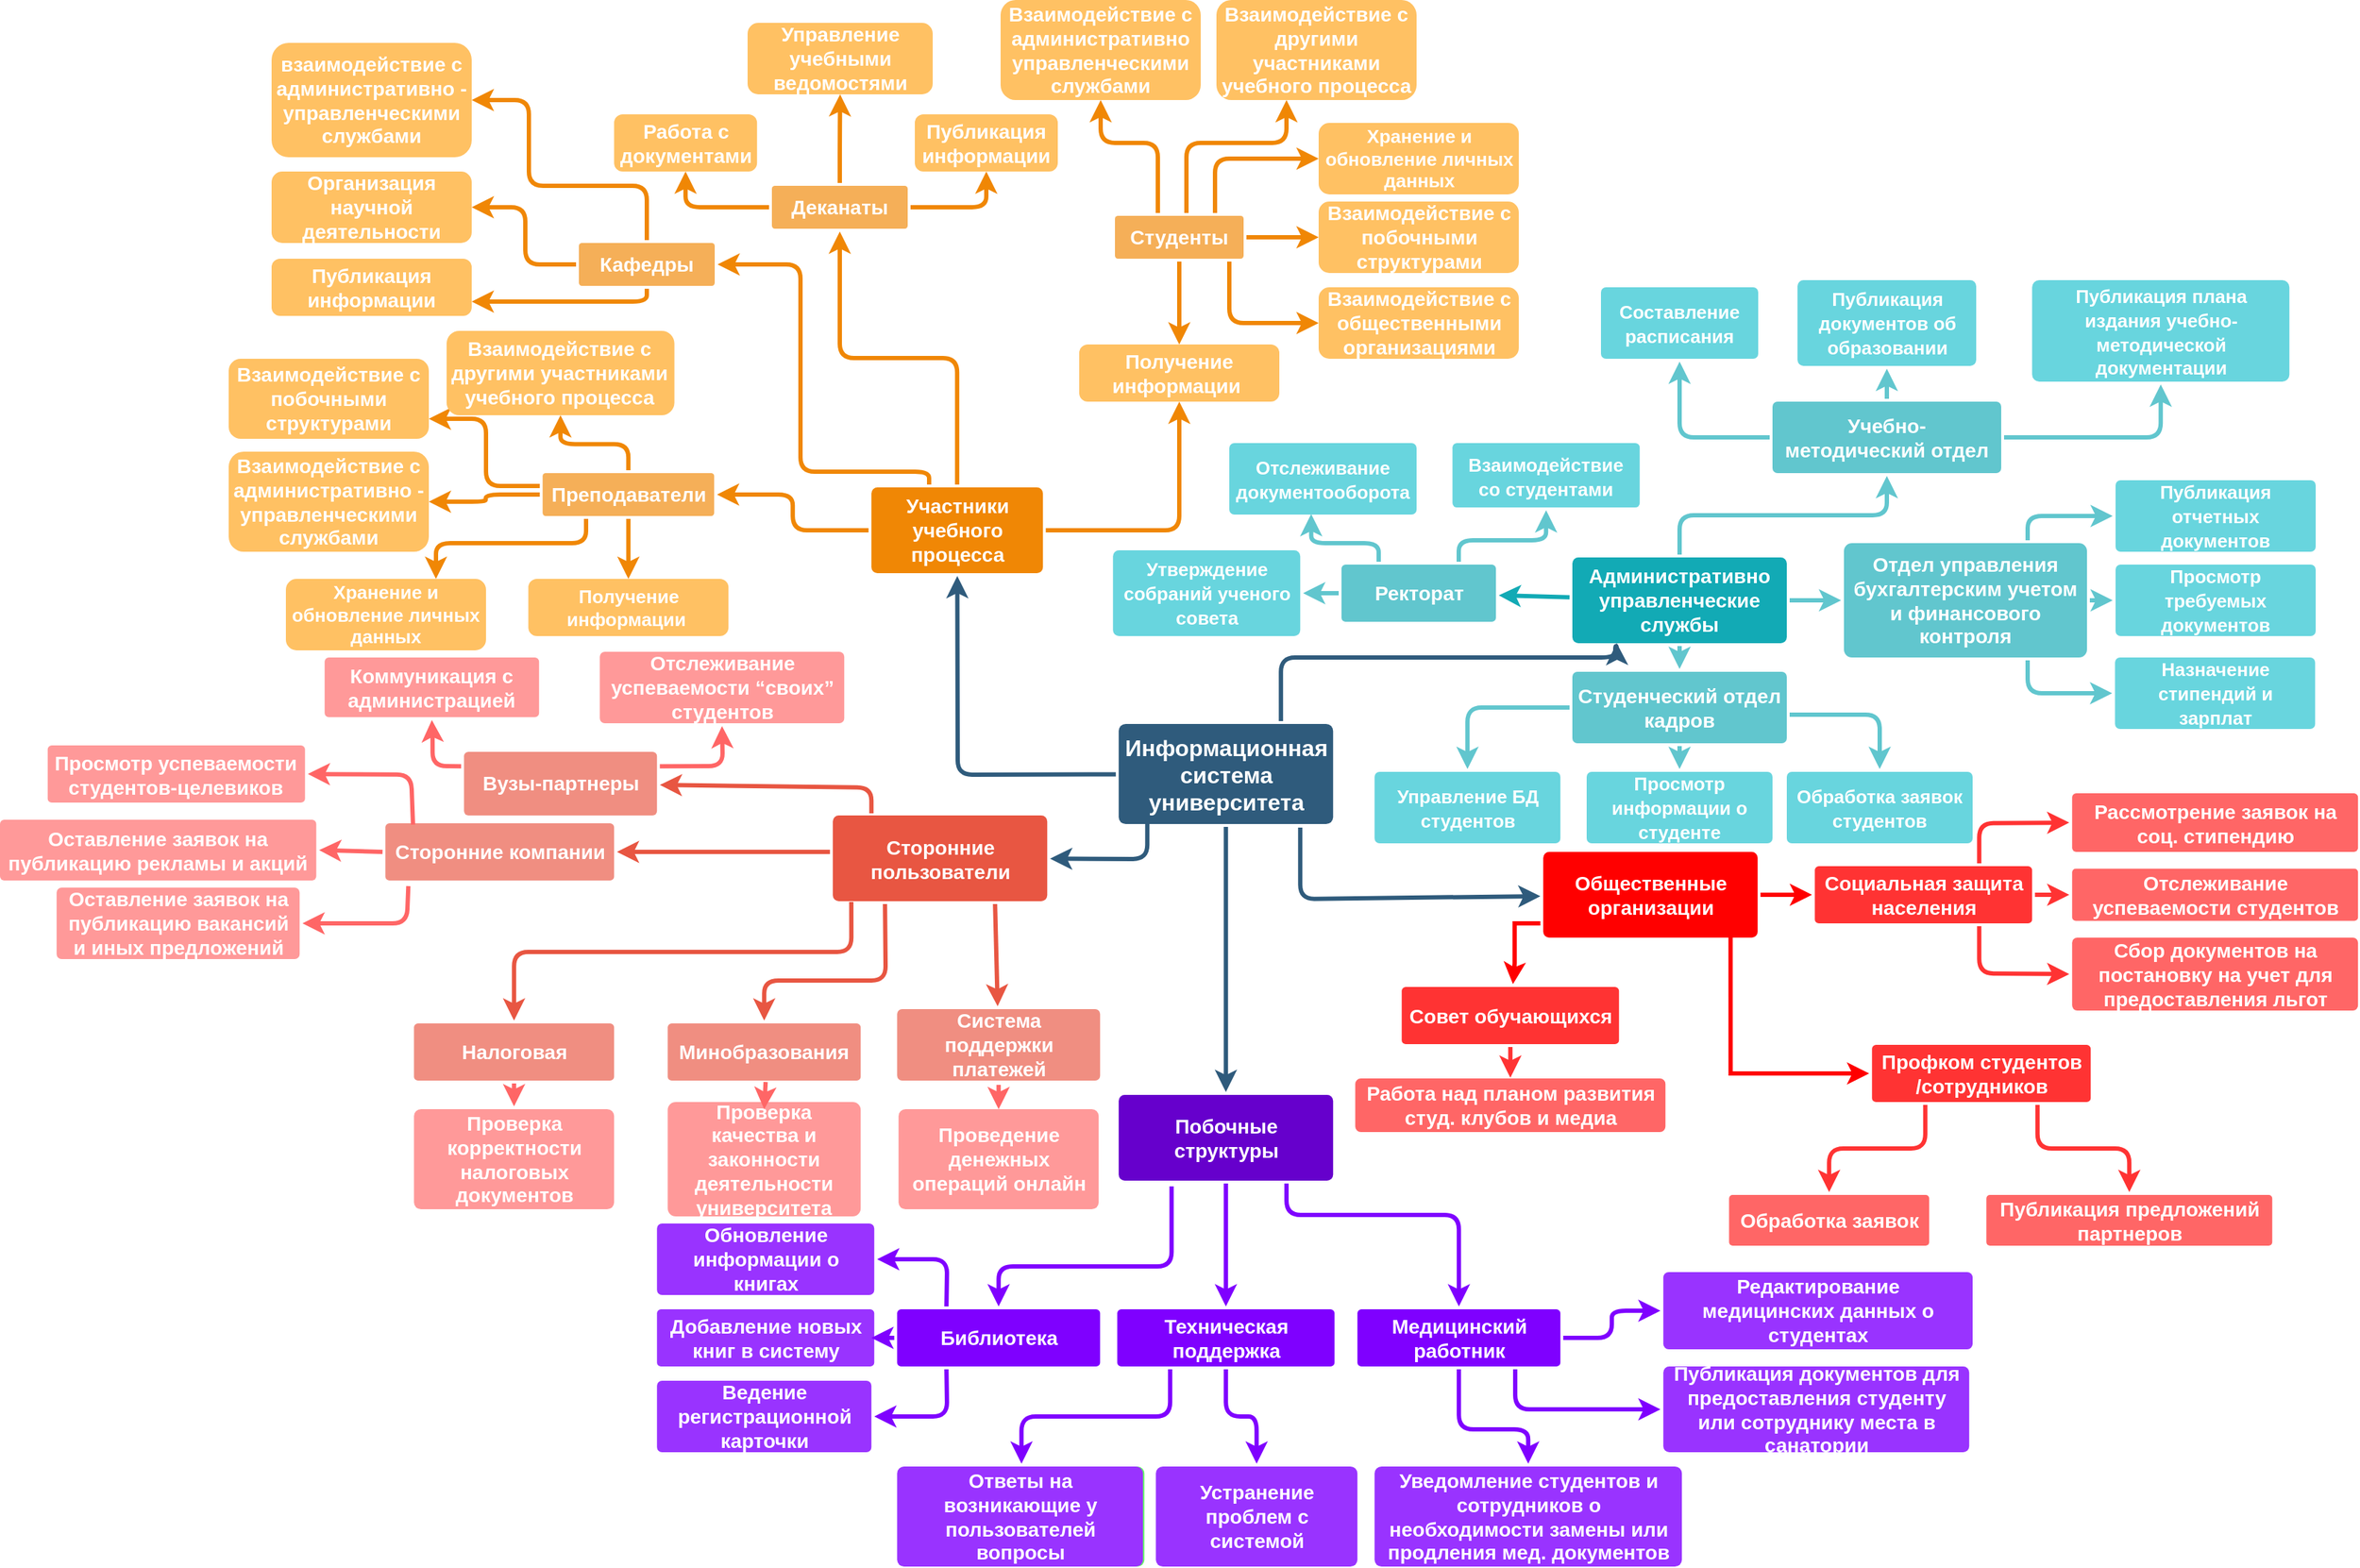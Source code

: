 <mxfile version="12.9.7" type="google"><diagram id="xmncwgwqLVnhJl_xJCws" name="Page-1"><mxGraphModel dx="2196" dy="3963" grid="1" gridSize="10" guides="1" tooltips="1" connect="1" arrows="1" fold="1" page="1" pageScale="1" pageWidth="827" pageHeight="1169" math="0" shadow="0"><root><mxCell id="0"/><mxCell id="1" parent="0"/><mxCell id="Ri14RqEYBEX6ZfjTI6tT-224" value="" style="edgeStyle=none;rounded=1;jumpStyle=none;html=1;shadow=0;labelBackgroundColor=none;startArrow=none;startFill=0;endArrow=classic;endFill=1;jettySize=auto;orthogonalLoop=1;strokeColor=#2F5B7C;strokeWidth=3;fontFamily=Helvetica;fontSize=16;fontColor=#23445D;spacing=5;fontStyle=1" edge="1" parent="1" source="Ri14RqEYBEX6ZfjTI6tT-228" target="Ri14RqEYBEX6ZfjTI6tT-374"><mxGeometry relative="1" as="geometry"><Array as="points"><mxPoint x="2150" y="-1448"/></Array></mxGeometry></mxCell><mxCell id="Ri14RqEYBEX6ZfjTI6tT-225" value="" style="edgeStyle=none;rounded=1;jumpStyle=none;html=1;shadow=0;labelBackgroundColor=none;startArrow=none;startFill=0;endArrow=classic;endFill=1;jettySize=auto;orthogonalLoop=1;strokeColor=#2F5B7C;strokeWidth=3;fontFamily=Helvetica;fontSize=16;fontColor=#23445D;spacing=5;fontStyle=1" edge="1" parent="1" target="Ri14RqEYBEX6ZfjTI6tT-237"><mxGeometry relative="1" as="geometry"><mxPoint x="2389.62" y="-1411" as="sourcePoint"/><Array as="points"><mxPoint x="2389.62" y="-1361"/></Array></mxGeometry></mxCell><mxCell id="Ri14RqEYBEX6ZfjTI6tT-226" value="" style="edgeStyle=none;rounded=1;jumpStyle=none;html=1;shadow=0;labelBackgroundColor=none;startArrow=none;startFill=0;endArrow=classic;endFill=1;jettySize=auto;orthogonalLoop=1;strokeColor=#2F5B7C;strokeWidth=3;fontFamily=Helvetica;fontSize=16;fontColor=#23445D;spacing=5;exitX=0.143;exitY=0.966;exitDx=0;exitDy=0;exitPerimeter=0;fontStyle=1" edge="1" parent="1" source="Ri14RqEYBEX6ZfjTI6tT-228" target="Ri14RqEYBEX6ZfjTI6tT-231"><mxGeometry relative="1" as="geometry"><Array as="points"><mxPoint x="2282.62" y="-1389"/></Array></mxGeometry></mxCell><mxCell id="Ri14RqEYBEX6ZfjTI6tT-227" style="edgeStyle=orthogonalEdgeStyle;rounded=1;comic=0;orthogonalLoop=1;jettySize=auto;html=1;exitX=0.75;exitY=0;exitDx=0;exitDy=0;entryX=0.214;entryY=0.966;entryDx=0;entryDy=0;strokeColor=#2F5B7C;strokeWidth=3;entryPerimeter=0;" edge="1" parent="1" source="Ri14RqEYBEX6ZfjTI6tT-228" target="Ri14RqEYBEX6ZfjTI6tT-265"><mxGeometry relative="1" as="geometry"><Array as="points"><mxPoint x="2376" y="-1530"/><mxPoint x="2610" y="-1530"/><mxPoint x="2610" y="-1538"/><mxPoint x="2611" y="-1538"/></Array></mxGeometry></mxCell><mxCell id="Ri14RqEYBEX6ZfjTI6tT-228" value="Информационная система университета" style="rounded=1;whiteSpace=wrap;html=1;shadow=0;labelBackgroundColor=none;strokeColor=none;strokeWidth=3;fillColor=#2F5B7C;fontFamily=Helvetica;fontSize=16;fontColor=#FFFFFF;align=center;fontStyle=1;spacing=5;arcSize=7;perimeterSpacing=2;" vertex="1" parent="1"><mxGeometry x="2262.62" y="-1483.5" width="150" height="70" as="geometry"/></mxCell><mxCell id="Ri14RqEYBEX6ZfjTI6tT-229" value="" style="edgeStyle=none;rounded=1;jumpStyle=none;html=1;shadow=0;labelBackgroundColor=none;startArrow=none;startFill=0;jettySize=auto;orthogonalLoop=1;strokeColor=#E85642;strokeWidth=3;fontFamily=Helvetica;fontSize=14;fontColor=#FFFFFF;spacing=5;fontStyle=1;fillColor=#b0e3e6;" edge="1" parent="1" target="Ri14RqEYBEX6ZfjTI6tT-233"><mxGeometry relative="1" as="geometry"><mxPoint x="2060.62" y="-1394" as="sourcePoint"/></mxGeometry></mxCell><mxCell id="Ri14RqEYBEX6ZfjTI6tT-230" value="" style="edgeStyle=none;rounded=1;jumpStyle=none;html=1;shadow=0;labelBackgroundColor=none;startArrow=none;startFill=0;jettySize=auto;orthogonalLoop=1;strokeColor=#E85642;strokeWidth=3;fontFamily=Helvetica;fontSize=14;fontColor=#FFFFFF;spacing=5;fontStyle=1;fillColor=#b0e3e6;" edge="1" parent="1" target="Ri14RqEYBEX6ZfjTI6tT-232"><mxGeometry relative="1" as="geometry"><mxPoint x="2089.62" y="-1421.0" as="sourcePoint"/><Array as="points"><mxPoint x="2089.62" y="-1439"/></Array></mxGeometry></mxCell><mxCell id="Ri14RqEYBEX6ZfjTI6tT-231" value="Сторонние пользователи" style="rounded=1;whiteSpace=wrap;html=1;shadow=0;labelBackgroundColor=none;strokeColor=none;strokeWidth=3;fillColor=#e85642;fontFamily=Helvetica;fontSize=14;fontColor=#FFFFFF;align=center;spacing=5;fontStyle=1;arcSize=7;perimeterSpacing=2;" vertex="1" parent="1"><mxGeometry x="2062.62" y="-1419.5" width="150" height="60" as="geometry"/></mxCell><mxCell id="Ri14RqEYBEX6ZfjTI6tT-232" value="&lt;b&gt;Вузы-партнеры&lt;/b&gt;" style="rounded=1;whiteSpace=wrap;html=1;shadow=0;labelBackgroundColor=none;strokeColor=none;strokeWidth=3;fillColor=#f08e81;fontFamily=Helvetica;fontSize=14;fontColor=#FFFFFF;align=center;spacing=5;fontStyle=1;arcSize=7;perimeterSpacing=2;" vertex="1" parent="1"><mxGeometry x="1804.62" y="-1464" width="135" height="44.5" as="geometry"/></mxCell><mxCell id="Ri14RqEYBEX6ZfjTI6tT-233" value="&lt;b&gt;Сторонние компании&lt;/b&gt;" style="rounded=1;whiteSpace=wrap;html=1;shadow=0;labelBackgroundColor=none;strokeColor=none;strokeWidth=3;fillColor=#f08e81;fontFamily=Helvetica;fontSize=14;fontColor=#FFFFFF;align=center;spacing=5;fontStyle=1;arcSize=7;perimeterSpacing=2;" vertex="1" parent="1"><mxGeometry x="1749.62" y="-1414" width="160" height="40" as="geometry"/></mxCell><mxCell id="Ri14RqEYBEX6ZfjTI6tT-234" value="" style="edgeStyle=none;rounded=0;jumpStyle=none;html=1;shadow=0;labelBackgroundColor=none;startArrow=none;startFill=0;endArrow=classic;endFill=1;jettySize=auto;orthogonalLoop=1;strokeColor=#FF0000;strokeWidth=3;fontFamily=Helvetica;fontSize=14;fontColor=#FFFFFF;spacing=5;fontStyle=1" edge="1" parent="1" target="Ri14RqEYBEX6ZfjTI6tT-240"><mxGeometry relative="1" as="geometry"><mxPoint x="2557.62" y="-1344" as="sourcePoint"/><Array as="points"><mxPoint x="2539.62" y="-1344"/><mxPoint x="2539.62" y="-1316"/></Array></mxGeometry></mxCell><mxCell id="Ri14RqEYBEX6ZfjTI6tT-235" value="" style="edgeStyle=none;rounded=0;jumpStyle=none;html=1;shadow=0;labelBackgroundColor=none;startArrow=none;startFill=0;endArrow=classic;endFill=1;jettySize=auto;orthogonalLoop=1;strokeColor=#FF0000;strokeWidth=3;fontFamily=Helvetica;fontSize=14;fontColor=#FFFFFF;spacing=5;fontStyle=1" edge="1" parent="1" source="Ri14RqEYBEX6ZfjTI6tT-237" target="Ri14RqEYBEX6ZfjTI6tT-239"><mxGeometry relative="1" as="geometry"/></mxCell><mxCell id="Ri14RqEYBEX6ZfjTI6tT-236" value="" style="edgeStyle=orthogonalEdgeStyle;rounded=0;jumpStyle=none;html=1;shadow=0;labelBackgroundColor=none;startArrow=none;startFill=0;endArrow=classic;endFill=1;jettySize=auto;orthogonalLoop=1;strokeColor=#FF0000;strokeWidth=3;fontFamily=Helvetica;fontSize=14;fontColor=#FFFFFF;spacing=5;exitX=0.864;exitY=0.953;exitDx=0;exitDy=0;exitPerimeter=0;fontStyle=1;entryX=0;entryY=0.5;entryDx=0;entryDy=0;" edge="1" parent="1" source="Ri14RqEYBEX6ZfjTI6tT-237" target="Ri14RqEYBEX6ZfjTI6tT-238"><mxGeometry relative="1" as="geometry"><mxPoint x="2679.62" y="-1314" as="sourcePoint"/><Array as="points"><mxPoint x="2690.62" y="-1239"/></Array></mxGeometry></mxCell><mxCell id="Ri14RqEYBEX6ZfjTI6tT-237" value="Общественные организации" style="rounded=1;whiteSpace=wrap;html=1;shadow=0;labelBackgroundColor=none;strokeColor=none;strokeWidth=3;fillColor=#FF0000;fontFamily=Helvetica;fontSize=14;fontColor=#FFFFFF;align=center;spacing=5;fontStyle=1;arcSize=7;perimeterSpacing=2;" vertex="1" parent="1"><mxGeometry x="2559.62" y="-1394" width="150" height="60" as="geometry"/></mxCell><mxCell id="Ri14RqEYBEX6ZfjTI6tT-238" value="Профком студентов /сотрудников" style="rounded=1;whiteSpace=wrap;html=1;shadow=0;labelBackgroundColor=none;strokeColor=none;strokeWidth=3;fillColor=#FF3333;fontFamily=Helvetica;fontSize=14;fontColor=#FFFFFF;align=center;spacing=5;arcSize=7;perimeterSpacing=2;fontStyle=1" vertex="1" parent="1"><mxGeometry x="2789.62" y="-1259" width="153" height="40" as="geometry"/></mxCell><mxCell id="Ri14RqEYBEX6ZfjTI6tT-239" value="&lt;span&gt;Социальная защита населения&lt;/span&gt;" style="rounded=1;whiteSpace=wrap;html=1;shadow=0;labelBackgroundColor=none;strokeColor=none;strokeWidth=3;fillColor=#FF3333;fontFamily=Helvetica;fontSize=14;fontColor=#FFFFFF;align=center;spacing=5;arcSize=7;perimeterSpacing=2;fontStyle=1" vertex="1" parent="1"><mxGeometry x="2749.62" y="-1384" width="152" height="40" as="geometry"/></mxCell><mxCell id="Ri14RqEYBEX6ZfjTI6tT-240" value="Совет обучающихся" style="rounded=1;whiteSpace=wrap;html=1;shadow=0;labelBackgroundColor=none;strokeColor=none;strokeWidth=3;fillColor=#FF3333;fontFamily=Helvetica;fontSize=14;fontColor=#FFFFFF;align=center;spacing=5;arcSize=7;perimeterSpacing=2;fontStyle=1" vertex="1" parent="1"><mxGeometry x="2460.62" y="-1299.5" width="152" height="40" as="geometry"/></mxCell><mxCell id="Ri14RqEYBEX6ZfjTI6tT-241" style="edgeStyle=orthogonalEdgeStyle;rounded=1;comic=0;orthogonalLoop=1;jettySize=auto;html=1;entryX=0.5;entryY=1;entryDx=0;entryDy=0;strokeColor=#F08705;strokeWidth=3;" edge="1" parent="1" source="Ri14RqEYBEX6ZfjTI6tT-247" target="Ri14RqEYBEX6ZfjTI6tT-369"><mxGeometry relative="1" as="geometry"><Array as="points"><mxPoint x="2290" y="-1890"/><mxPoint x="2250" y="-1890"/></Array></mxGeometry></mxCell><mxCell id="Ri14RqEYBEX6ZfjTI6tT-242" style="edgeStyle=orthogonalEdgeStyle;rounded=1;comic=0;orthogonalLoop=1;jettySize=auto;html=1;strokeColor=#F08705;strokeWidth=3;" edge="1" parent="1" source="Ri14RqEYBEX6ZfjTI6tT-247" target="Ri14RqEYBEX6ZfjTI6tT-294"><mxGeometry relative="1" as="geometry"><Array as="points"><mxPoint x="2310" y="-1890"/><mxPoint x="2380" y="-1890"/></Array></mxGeometry></mxCell><mxCell id="Ri14RqEYBEX6ZfjTI6tT-243" style="edgeStyle=orthogonalEdgeStyle;rounded=1;comic=0;orthogonalLoop=1;jettySize=auto;html=1;entryX=0;entryY=0.5;entryDx=0;entryDy=0;strokeColor=#F08705;strokeWidth=3;" edge="1" parent="1" source="Ri14RqEYBEX6ZfjTI6tT-247" target="Ri14RqEYBEX6ZfjTI6tT-292"><mxGeometry relative="1" as="geometry"><Array as="points"><mxPoint x="2330" y="-1879"/></Array></mxGeometry></mxCell><mxCell id="Ri14RqEYBEX6ZfjTI6tT-244" style="edgeStyle=orthogonalEdgeStyle;rounded=1;comic=0;orthogonalLoop=1;jettySize=auto;html=1;entryX=0;entryY=0.5;entryDx=0;entryDy=0;strokeColor=#F08705;strokeWidth=3;" edge="1" parent="1" source="Ri14RqEYBEX6ZfjTI6tT-247" target="Ri14RqEYBEX6ZfjTI6tT-293"><mxGeometry relative="1" as="geometry"/></mxCell><mxCell id="Ri14RqEYBEX6ZfjTI6tT-245" style="edgeStyle=orthogonalEdgeStyle;rounded=1;comic=0;orthogonalLoop=1;jettySize=auto;html=1;entryX=0;entryY=0.5;entryDx=0;entryDy=0;strokeColor=#F08705;strokeWidth=3;" edge="1" parent="1" source="Ri14RqEYBEX6ZfjTI6tT-247" target="Ri14RqEYBEX6ZfjTI6tT-301"><mxGeometry relative="1" as="geometry"><Array as="points"><mxPoint x="2340" y="-1764"/></Array></mxGeometry></mxCell><mxCell id="Ri14RqEYBEX6ZfjTI6tT-246" style="edgeStyle=orthogonalEdgeStyle;rounded=1;comic=0;orthogonalLoop=1;jettySize=auto;html=1;entryX=0.5;entryY=0;entryDx=0;entryDy=0;strokeColor=#F08705;strokeWidth=3;" edge="1" parent="1" source="Ri14RqEYBEX6ZfjTI6tT-247" target="Ri14RqEYBEX6ZfjTI6tT-366"><mxGeometry relative="1" as="geometry"/></mxCell><mxCell id="Ri14RqEYBEX6ZfjTI6tT-247" value="Студенты" style="rounded=1;whiteSpace=wrap;html=1;shadow=0;labelBackgroundColor=none;strokeColor=none;strokeWidth=3;fillColor=#F5AF58;fontFamily=Helvetica;fontSize=14;fontColor=#FFFFFF;align=center;spacing=5;arcSize=7;perimeterSpacing=2;fontStyle=1" vertex="1" parent="1"><mxGeometry x="2260" y="-1839" width="90" height="30" as="geometry"/></mxCell><mxCell id="Ri14RqEYBEX6ZfjTI6tT-248" style="edgeStyle=orthogonalEdgeStyle;rounded=1;comic=0;orthogonalLoop=1;jettySize=auto;html=1;exitX=0.5;exitY=1;exitDx=0;exitDy=0;entryX=0.5;entryY=0;entryDx=0;entryDy=0;strokeColor=#F08705;strokeWidth=3;" edge="1" parent="1" source="Ri14RqEYBEX6ZfjTI6tT-253" target="Ri14RqEYBEX6ZfjTI6tT-330"><mxGeometry relative="1" as="geometry"/></mxCell><mxCell id="Ri14RqEYBEX6ZfjTI6tT-249" style="edgeStyle=orthogonalEdgeStyle;rounded=1;comic=0;orthogonalLoop=1;jettySize=auto;html=1;entryX=0.75;entryY=0;entryDx=0;entryDy=0;strokeColor=#F08705;strokeWidth=3;" edge="1" parent="1" source="Ri14RqEYBEX6ZfjTI6tT-253" target="Ri14RqEYBEX6ZfjTI6tT-343"><mxGeometry relative="1" as="geometry"><Array as="points"><mxPoint x="1890" y="-1610"/><mxPoint x="1785" y="-1610"/></Array></mxGeometry></mxCell><mxCell id="Ri14RqEYBEX6ZfjTI6tT-250" style="edgeStyle=orthogonalEdgeStyle;rounded=1;comic=0;orthogonalLoop=1;jettySize=auto;html=1;strokeColor=#F08705;strokeWidth=3;" edge="1" parent="1" source="Ri14RqEYBEX6ZfjTI6tT-253" target="Ri14RqEYBEX6ZfjTI6tT-339"><mxGeometry relative="1" as="geometry"/></mxCell><mxCell id="Ri14RqEYBEX6ZfjTI6tT-251" style="edgeStyle=orthogonalEdgeStyle;rounded=1;comic=0;orthogonalLoop=1;jettySize=auto;html=1;entryX=1;entryY=0.75;entryDx=0;entryDy=0;strokeColor=#F08705;strokeWidth=3;" edge="1" parent="1" source="Ri14RqEYBEX6ZfjTI6tT-253" target="Ri14RqEYBEX6ZfjTI6tT-324"><mxGeometry relative="1" as="geometry"><Array as="points"><mxPoint x="1820" y="-1650"/><mxPoint x="1820" y="-1697"/></Array></mxGeometry></mxCell><mxCell id="Ri14RqEYBEX6ZfjTI6tT-252" style="edgeStyle=orthogonalEdgeStyle;rounded=1;comic=0;orthogonalLoop=1;jettySize=auto;html=1;entryX=1;entryY=0.5;entryDx=0;entryDy=0;strokeColor=#F08705;strokeWidth=3;" edge="1" parent="1" source="Ri14RqEYBEX6ZfjTI6tT-253" target="Ri14RqEYBEX6ZfjTI6tT-328"><mxGeometry relative="1" as="geometry"/></mxCell><mxCell id="Ri14RqEYBEX6ZfjTI6tT-253" value="Преподаватели" style="rounded=1;whiteSpace=wrap;html=1;shadow=0;labelBackgroundColor=none;strokeColor=none;strokeWidth=3;fillColor=#f5af58;fontFamily=Helvetica;fontSize=14;fontColor=#FFFFFF;align=center;spacing=5;arcSize=7;perimeterSpacing=2;fontStyle=1" vertex="1" parent="1"><mxGeometry x="1859.62" y="-1659" width="120" height="30" as="geometry"/></mxCell><mxCell id="Ri14RqEYBEX6ZfjTI6tT-254" style="edgeStyle=orthogonalEdgeStyle;rounded=1;comic=0;orthogonalLoop=1;jettySize=auto;html=1;exitX=0;exitY=0.5;exitDx=0;exitDy=0;strokeColor=#F08705;strokeWidth=3;" edge="1" parent="1" source="Ri14RqEYBEX6ZfjTI6tT-257" target="Ri14RqEYBEX6ZfjTI6tT-352"><mxGeometry relative="1" as="geometry"/></mxCell><mxCell id="Ri14RqEYBEX6ZfjTI6tT-255" style="edgeStyle=orthogonalEdgeStyle;rounded=1;comic=0;orthogonalLoop=1;jettySize=auto;html=1;entryX=0.5;entryY=1;entryDx=0;entryDy=0;strokeColor=#F08705;strokeWidth=3;" edge="1" parent="1" source="Ri14RqEYBEX6ZfjTI6tT-257" target="Ri14RqEYBEX6ZfjTI6tT-347"><mxGeometry relative="1" as="geometry"/></mxCell><mxCell id="Ri14RqEYBEX6ZfjTI6tT-256" style="edgeStyle=orthogonalEdgeStyle;rounded=1;comic=0;orthogonalLoop=1;jettySize=auto;html=1;strokeColor=#F08705;strokeWidth=3;" edge="1" parent="1" source="Ri14RqEYBEX6ZfjTI6tT-257" target="Ri14RqEYBEX6ZfjTI6tT-351"><mxGeometry relative="1" as="geometry"/></mxCell><mxCell id="Ri14RqEYBEX6ZfjTI6tT-257" value="Деканаты" style="rounded=1;whiteSpace=wrap;html=1;shadow=0;labelBackgroundColor=none;strokeColor=none;strokeWidth=3;fillColor=#f5af58;fontFamily=Helvetica;fontSize=14;fontColor=#FFFFFF;align=center;spacing=5;arcSize=7;perimeterSpacing=2;fontStyle=1" vertex="1" parent="1"><mxGeometry x="2020" y="-1860" width="95" height="30" as="geometry"/></mxCell><mxCell id="Ri14RqEYBEX6ZfjTI6tT-258" style="edgeStyle=orthogonalEdgeStyle;rounded=1;comic=0;orthogonalLoop=1;jettySize=auto;html=1;strokeColor=#F08705;strokeWidth=3;entryX=1;entryY=0.5;entryDx=0;entryDy=0;" edge="1" parent="1" source="Ri14RqEYBEX6ZfjTI6tT-261" target="Ri14RqEYBEX6ZfjTI6tT-362"><mxGeometry relative="1" as="geometry"><Array as="points"><mxPoint x="1933" y="-1860"/><mxPoint x="1850" y="-1860"/><mxPoint x="1850" y="-1920"/></Array></mxGeometry></mxCell><mxCell id="Ri14RqEYBEX6ZfjTI6tT-259" style="edgeStyle=orthogonalEdgeStyle;rounded=1;comic=0;orthogonalLoop=1;jettySize=auto;html=1;entryX=1;entryY=0.5;entryDx=0;entryDy=0;strokeColor=#F08705;strokeWidth=3;" edge="1" parent="1" source="Ri14RqEYBEX6ZfjTI6tT-261" target="Ri14RqEYBEX6ZfjTI6tT-357"><mxGeometry relative="1" as="geometry"/></mxCell><mxCell id="Ri14RqEYBEX6ZfjTI6tT-260" style="edgeStyle=orthogonalEdgeStyle;rounded=1;comic=0;orthogonalLoop=1;jettySize=auto;html=1;entryX=1;entryY=0.75;entryDx=0;entryDy=0;strokeColor=#F08705;strokeWidth=3;" edge="1" parent="1" source="Ri14RqEYBEX6ZfjTI6tT-261" target="Ri14RqEYBEX6ZfjTI6tT-361"><mxGeometry relative="1" as="geometry"><Array as="points"><mxPoint x="1933" y="-1779"/></Array></mxGeometry></mxCell><mxCell id="Ri14RqEYBEX6ZfjTI6tT-261" value="Кафедры" style="rounded=1;whiteSpace=wrap;html=1;shadow=0;labelBackgroundColor=none;strokeColor=none;strokeWidth=3;fillColor=#f5af58;fontFamily=Helvetica;fontSize=14;fontColor=#FFFFFF;align=center;spacing=5;arcSize=7;perimeterSpacing=2;fontStyle=1" vertex="1" parent="1"><mxGeometry x="1885" y="-1820" width="95" height="30" as="geometry"/></mxCell><mxCell id="Ri14RqEYBEX6ZfjTI6tT-262" style="edgeStyle=orthogonalEdgeStyle;rounded=1;comic=0;orthogonalLoop=1;jettySize=auto;html=1;exitX=0.5;exitY=1;exitDx=0;exitDy=0;entryX=0.5;entryY=0;entryDx=0;entryDy=0;strokeColor=#61C6CE;strokeWidth=3;" edge="1" parent="1" source="Ri14RqEYBEX6ZfjTI6tT-265" target="Ri14RqEYBEX6ZfjTI6tT-282"><mxGeometry relative="1" as="geometry"/></mxCell><mxCell id="Ri14RqEYBEX6ZfjTI6tT-263" style="edgeStyle=orthogonalEdgeStyle;rounded=1;comic=0;orthogonalLoop=1;jettySize=auto;html=1;exitX=1;exitY=0.5;exitDx=0;exitDy=0;strokeColor=#61C6CE;strokeWidth=3;" edge="1" parent="1" source="Ri14RqEYBEX6ZfjTI6tT-265" target="Ri14RqEYBEX6ZfjTI6tT-269"><mxGeometry relative="1" as="geometry"/></mxCell><mxCell id="Ri14RqEYBEX6ZfjTI6tT-264" style="edgeStyle=orthogonalEdgeStyle;rounded=1;comic=0;orthogonalLoop=1;jettySize=auto;html=1;exitX=0.5;exitY=0;exitDx=0;exitDy=0;entryX=0.5;entryY=1;entryDx=0;entryDy=0;strokeColor=#61C6CE;strokeWidth=3;" edge="1" parent="1" source="Ri14RqEYBEX6ZfjTI6tT-265" target="Ri14RqEYBEX6ZfjTI6tT-273"><mxGeometry relative="1" as="geometry"/></mxCell><mxCell id="Ri14RqEYBEX6ZfjTI6tT-265" value="Административно управленческие службы" style="rounded=1;whiteSpace=wrap;html=1;shadow=0;labelBackgroundColor=none;strokeColor=none;strokeWidth=3;fillColor=#12aab5;fontFamily=Helvetica;fontSize=14;fontColor=#FFFFFF;align=center;spacing=5;fontStyle=1;arcSize=7;perimeterSpacing=2;" vertex="1" parent="1"><mxGeometry x="2580" y="-1600" width="150" height="60" as="geometry"/></mxCell><mxCell id="Ri14RqEYBEX6ZfjTI6tT-266" style="edgeStyle=orthogonalEdgeStyle;rounded=1;comic=0;orthogonalLoop=1;jettySize=auto;html=1;exitX=1;exitY=0.5;exitDx=0;exitDy=0;entryX=0;entryY=0.5;entryDx=0;entryDy=0;strokeColor=#61C6CE;strokeWidth=3;" edge="1" parent="1" source="Ri14RqEYBEX6ZfjTI6tT-269" target="Ri14RqEYBEX6ZfjTI6tT-348"><mxGeometry relative="1" as="geometry"/></mxCell><mxCell id="Ri14RqEYBEX6ZfjTI6tT-267" style="edgeStyle=orthogonalEdgeStyle;rounded=1;comic=0;orthogonalLoop=1;jettySize=auto;html=1;exitX=0.75;exitY=1;exitDx=0;exitDy=0;entryX=0;entryY=0.5;entryDx=0;entryDy=0;strokeColor=#61C6CE;strokeWidth=3;" edge="1" parent="1" source="Ri14RqEYBEX6ZfjTI6tT-269" target="Ri14RqEYBEX6ZfjTI6tT-356"><mxGeometry relative="1" as="geometry"><Array as="points"><mxPoint x="2899" y="-1505"/></Array></mxGeometry></mxCell><mxCell id="Ri14RqEYBEX6ZfjTI6tT-268" style="edgeStyle=orthogonalEdgeStyle;rounded=1;comic=0;orthogonalLoop=1;jettySize=auto;html=1;exitX=0.75;exitY=0;exitDx=0;exitDy=0;entryX=0;entryY=0.5;entryDx=0;entryDy=0;strokeColor=#61C6CE;strokeWidth=3;" edge="1" parent="1" source="Ri14RqEYBEX6ZfjTI6tT-269" target="Ri14RqEYBEX6ZfjTI6tT-345"><mxGeometry relative="1" as="geometry"><Array as="points"><mxPoint x="2899" y="-1629"/></Array></mxGeometry></mxCell><mxCell id="Ri14RqEYBEX6ZfjTI6tT-269" value="&lt;span&gt;Отдел управления бухгалтерским учетом и финансового контроля&lt;/span&gt;" style="rounded=1;whiteSpace=wrap;html=1;shadow=0;labelBackgroundColor=none;strokeColor=none;strokeWidth=3;fillColor=#61c6ce;fontFamily=Helvetica;fontSize=14;fontColor=#FFFFFF;align=center;spacing=5;fontStyle=1;arcSize=7;perimeterSpacing=2;" vertex="1" parent="1"><mxGeometry x="2770" y="-1610" width="170" height="80" as="geometry"/></mxCell><mxCell id="Ri14RqEYBEX6ZfjTI6tT-270" style="edgeStyle=orthogonalEdgeStyle;rounded=1;comic=0;orthogonalLoop=1;jettySize=auto;html=1;exitX=0;exitY=0.5;exitDx=0;exitDy=0;entryX=0.5;entryY=1;entryDx=0;entryDy=0;strokeColor=#61C6CE;strokeWidth=3;" edge="1" parent="1" source="Ri14RqEYBEX6ZfjTI6tT-273" target="Ri14RqEYBEX6ZfjTI6tT-321"><mxGeometry relative="1" as="geometry"/></mxCell><mxCell id="Ri14RqEYBEX6ZfjTI6tT-271" style="edgeStyle=orthogonalEdgeStyle;rounded=1;comic=0;orthogonalLoop=1;jettySize=auto;html=1;exitX=0.5;exitY=0;exitDx=0;exitDy=0;entryX=0.5;entryY=1;entryDx=0;entryDy=0;strokeColor=#61C6CE;strokeWidth=3;" edge="1" parent="1" source="Ri14RqEYBEX6ZfjTI6tT-273" target="Ri14RqEYBEX6ZfjTI6tT-333"><mxGeometry relative="1" as="geometry"/></mxCell><mxCell id="Ri14RqEYBEX6ZfjTI6tT-272" style="edgeStyle=orthogonalEdgeStyle;rounded=1;comic=0;orthogonalLoop=1;jettySize=auto;html=1;exitX=1;exitY=0.5;exitDx=0;exitDy=0;entryX=0.5;entryY=1;entryDx=0;entryDy=0;strokeColor=#61C6CE;strokeWidth=3;" edge="1" parent="1" source="Ri14RqEYBEX6ZfjTI6tT-273" target="Ri14RqEYBEX6ZfjTI6tT-336"><mxGeometry relative="1" as="geometry"/></mxCell><mxCell id="Ri14RqEYBEX6ZfjTI6tT-273" value="&lt;span&gt;Учебно-методический отдел&lt;/span&gt;" style="rounded=1;whiteSpace=wrap;html=1;shadow=0;labelBackgroundColor=none;strokeColor=none;strokeWidth=3;fillColor=#61C6CE;fontFamily=Helvetica;fontSize=14;fontColor=#FFFFFF;align=center;spacing=5;fontStyle=1;arcSize=7;perimeterSpacing=2;" vertex="1" parent="1"><mxGeometry x="2720" y="-1709" width="160" height="50" as="geometry"/></mxCell><mxCell id="Ri14RqEYBEX6ZfjTI6tT-274" style="edgeStyle=orthogonalEdgeStyle;rounded=1;comic=0;orthogonalLoop=1;jettySize=auto;html=1;exitX=0.75;exitY=0;exitDx=0;exitDy=0;entryX=0.5;entryY=1;entryDx=0;entryDy=0;strokeColor=#61C6CE;strokeWidth=3;" edge="1" parent="1" source="Ri14RqEYBEX6ZfjTI6tT-277" target="Ri14RqEYBEX6ZfjTI6tT-341"><mxGeometry relative="1" as="geometry"><Array as="points"><mxPoint x="2501" y="-1612"/><mxPoint x="2562" y="-1612"/></Array></mxGeometry></mxCell><mxCell id="Ri14RqEYBEX6ZfjTI6tT-275" style="edgeStyle=orthogonalEdgeStyle;rounded=1;comic=0;orthogonalLoop=1;jettySize=auto;html=1;exitX=0.25;exitY=0;exitDx=0;exitDy=0;entryX=0.439;entryY=0.956;entryDx=0;entryDy=0;entryPerimeter=0;strokeColor=#61C6CE;strokeWidth=3;" edge="1" parent="1" source="Ri14RqEYBEX6ZfjTI6tT-277" target="Ri14RqEYBEX6ZfjTI6tT-318"><mxGeometry relative="1" as="geometry"><Array as="points"><mxPoint x="2445" y="-1610"/><mxPoint x="2397" y="-1610"/></Array></mxGeometry></mxCell><mxCell id="Ri14RqEYBEX6ZfjTI6tT-276" style="edgeStyle=orthogonalEdgeStyle;rounded=1;comic=0;orthogonalLoop=1;jettySize=auto;html=1;exitX=0;exitY=0.5;exitDx=0;exitDy=0;entryX=1;entryY=0.5;entryDx=0;entryDy=0;strokeColor=#61C6CE;strokeWidth=3;" edge="1" parent="1" source="Ri14RqEYBEX6ZfjTI6tT-277" target="Ri14RqEYBEX6ZfjTI6tT-312"><mxGeometry relative="1" as="geometry"/></mxCell><mxCell id="Ri14RqEYBEX6ZfjTI6tT-277" value="&lt;span&gt;Ректорат&lt;/span&gt;" style="rounded=1;whiteSpace=wrap;html=1;shadow=0;labelBackgroundColor=none;strokeColor=none;strokeWidth=3;fillColor=#61C6CE;fontFamily=Helvetica;fontSize=14;fontColor=#FFFFFF;align=center;spacing=5;fontStyle=1;arcSize=7;perimeterSpacing=2;" vertex="1" parent="1"><mxGeometry x="2418.5" y="-1595" width="108" height="40" as="geometry"/></mxCell><mxCell id="Ri14RqEYBEX6ZfjTI6tT-278" value="" style="edgeStyle=none;rounded=1;jumpStyle=none;html=1;shadow=0;labelBackgroundColor=none;startArrow=none;startFill=0;jettySize=auto;orthogonalLoop=1;strokeColor=#12AAB5;strokeWidth=3;fontFamily=Helvetica;fontSize=14;fontColor=#FFFFFF;spacing=5;fontStyle=1;fillColor=#b0e3e6;" edge="1" parent="1" source="Ri14RqEYBEX6ZfjTI6tT-265" target="Ri14RqEYBEX6ZfjTI6tT-277"><mxGeometry relative="1" as="geometry"/></mxCell><mxCell id="Ri14RqEYBEX6ZfjTI6tT-279" style="edgeStyle=orthogonalEdgeStyle;rounded=1;comic=0;orthogonalLoop=1;jettySize=auto;html=1;exitX=0;exitY=0.5;exitDx=0;exitDy=0;entryX=0.5;entryY=0;entryDx=0;entryDy=0;strokeColor=#61C6CE;strokeWidth=3;" edge="1" parent="1" source="Ri14RqEYBEX6ZfjTI6tT-282" target="Ri14RqEYBEX6ZfjTI6tT-367"><mxGeometry relative="1" as="geometry"/></mxCell><mxCell id="Ri14RqEYBEX6ZfjTI6tT-280" style="edgeStyle=orthogonalEdgeStyle;rounded=1;comic=0;orthogonalLoop=1;jettySize=auto;html=1;exitX=0.5;exitY=1;exitDx=0;exitDy=0;entryX=0.5;entryY=0;entryDx=0;entryDy=0;strokeColor=#61C6CE;strokeWidth=3;" edge="1" parent="1" source="Ri14RqEYBEX6ZfjTI6tT-282" target="Ri14RqEYBEX6ZfjTI6tT-368"><mxGeometry relative="1" as="geometry"/></mxCell><mxCell id="Ri14RqEYBEX6ZfjTI6tT-281" style="edgeStyle=orthogonalEdgeStyle;rounded=1;comic=0;orthogonalLoop=1;jettySize=auto;html=1;entryX=0.5;entryY=0;entryDx=0;entryDy=0;strokeColor=#61C6CE;strokeWidth=3;" edge="1" parent="1" target="Ri14RqEYBEX6ZfjTI6tT-363"><mxGeometry relative="1" as="geometry"><mxPoint x="2732" y="-1490" as="sourcePoint"/><Array as="points"><mxPoint x="2732" y="-1490"/><mxPoint x="2795" y="-1490"/></Array></mxGeometry></mxCell><mxCell id="Ri14RqEYBEX6ZfjTI6tT-282" value="&lt;span&gt;Студенческий отдел кадров&lt;/span&gt;" style="rounded=1;whiteSpace=wrap;html=1;shadow=0;labelBackgroundColor=none;strokeColor=none;strokeWidth=3;fillColor=#61c6ce;fontFamily=Helvetica;fontSize=14;fontColor=#FFFFFF;align=center;spacing=5;fontStyle=1;arcSize=7;perimeterSpacing=2;" vertex="1" parent="1"><mxGeometry x="2580" y="-1520" width="150" height="50" as="geometry"/></mxCell><mxCell id="Ri14RqEYBEX6ZfjTI6tT-283" style="edgeStyle=orthogonalEdgeStyle;rounded=1;comic=0;orthogonalLoop=1;jettySize=auto;html=1;entryX=0.5;entryY=0;entryDx=0;entryDy=0;strokeColor=#7F00FF;strokeWidth=3;" edge="1" parent="1" source="Ri14RqEYBEX6ZfjTI6tT-284" target="Ri14RqEYBEX6ZfjTI6tT-291"><mxGeometry relative="1" as="geometry"><Array as="points"><mxPoint x="2380" y="-1140"/><mxPoint x="2501" y="-1140"/></Array></mxGeometry></mxCell><mxCell id="Ri14RqEYBEX6ZfjTI6tT-284" value="Побочные структуры" style="rounded=1;whiteSpace=wrap;html=1;shadow=0;labelBackgroundColor=none;strokeColor=none;strokeWidth=3;fillColor=#6600CC;fontFamily=Helvetica;fontSize=14;fontColor=#FFFFFF;align=center;spacing=5;fontStyle=1;arcSize=7;perimeterSpacing=2;" vertex="1" parent="1"><mxGeometry x="2262.62" y="-1224" width="150" height="60" as="geometry"/></mxCell><mxCell id="Ri14RqEYBEX6ZfjTI6tT-285" value="" style="edgeStyle=none;rounded=1;jumpStyle=none;html=1;shadow=0;labelBackgroundColor=none;startArrow=none;startFill=0;endArrow=classic;endFill=1;jettySize=auto;orthogonalLoop=1;strokeColor=#2F5B7C;strokeWidth=3;fontFamily=Helvetica;fontSize=16;fontColor=#23445D;spacing=5;exitX=0.5;exitY=1;exitDx=0;exitDy=0;entryX=0.5;entryY=0;entryDx=0;entryDy=0;fontStyle=1" edge="1" parent="1" source="Ri14RqEYBEX6ZfjTI6tT-228" target="Ri14RqEYBEX6ZfjTI6tT-284"><mxGeometry relative="1" as="geometry"><mxPoint x="2357.951" y="-1374" as="sourcePoint"/><mxPoint x="2267.615" y="-1324" as="targetPoint"/></mxGeometry></mxCell><mxCell id="Ri14RqEYBEX6ZfjTI6tT-286" value="Библиотека" style="rounded=1;whiteSpace=wrap;html=1;shadow=0;labelBackgroundColor=none;strokeColor=none;strokeWidth=3;fillColor=#7F00FF;fontFamily=Helvetica;fontSize=14;fontColor=#FFFFFF;align=center;spacing=5;fontStyle=1;arcSize=7;perimeterSpacing=2;" vertex="1" parent="1"><mxGeometry x="2107.62" y="-1074" width="142" height="40" as="geometry"/></mxCell><mxCell id="Ri14RqEYBEX6ZfjTI6tT-287" value="Техническая поддержка" style="rounded=1;whiteSpace=wrap;html=1;shadow=0;labelBackgroundColor=none;strokeColor=none;strokeWidth=3;fillColor=#7F00FF;fontFamily=Helvetica;fontSize=14;fontColor=#FFFFFF;align=center;spacing=5;fontStyle=1;arcSize=7;perimeterSpacing=2;" vertex="1" parent="1"><mxGeometry x="2261.62" y="-1074" width="152" height="40" as="geometry"/></mxCell><mxCell id="Ri14RqEYBEX6ZfjTI6tT-288" style="edgeStyle=orthogonalEdgeStyle;rounded=1;comic=0;orthogonalLoop=1;jettySize=auto;html=1;entryX=0;entryY=0.5;entryDx=0;entryDy=0;strokeColor=#7F00FF;strokeWidth=3;" edge="1" parent="1" source="Ri14RqEYBEX6ZfjTI6tT-291" target="Ri14RqEYBEX6ZfjTI6tT-317"><mxGeometry relative="1" as="geometry"/></mxCell><mxCell id="Ri14RqEYBEX6ZfjTI6tT-289" style="edgeStyle=orthogonalEdgeStyle;rounded=1;comic=0;orthogonalLoop=1;jettySize=auto;html=1;entryX=0.5;entryY=0;entryDx=0;entryDy=0;strokeColor=#7F00FF;strokeWidth=3;" edge="1" parent="1" source="Ri14RqEYBEX6ZfjTI6tT-291" target="Ri14RqEYBEX6ZfjTI6tT-316"><mxGeometry relative="1" as="geometry"><Array as="points"><mxPoint x="2501" y="-990"/><mxPoint x="2549" y="-990"/></Array></mxGeometry></mxCell><mxCell id="Ri14RqEYBEX6ZfjTI6tT-290" style="edgeStyle=orthogonalEdgeStyle;rounded=1;comic=0;orthogonalLoop=1;jettySize=auto;html=1;strokeColor=#7F00FF;strokeWidth=3;" edge="1" parent="1" source="Ri14RqEYBEX6ZfjTI6tT-291" target="Ri14RqEYBEX6ZfjTI6tT-315"><mxGeometry relative="1" as="geometry"><Array as="points"><mxPoint x="2540" y="-1004"/></Array></mxGeometry></mxCell><mxCell id="Ri14RqEYBEX6ZfjTI6tT-291" value="Медицинский работник" style="rounded=1;whiteSpace=wrap;html=1;shadow=0;labelBackgroundColor=none;strokeColor=none;strokeWidth=3;fillColor=#7F00FF;fontFamily=Helvetica;fontSize=14;fontColor=#FFFFFF;align=center;spacing=5;fontStyle=1;arcSize=7;perimeterSpacing=2;" vertex="1" parent="1"><mxGeometry x="2429.62" y="-1074" width="142" height="40" as="geometry"/></mxCell><mxCell id="Ri14RqEYBEX6ZfjTI6tT-292" value="&lt;font style=&quot;font-size: 13px&quot; color=&quot;#ffffff&quot;&gt;&lt;span&gt;Хранение и обновление&amp;nbsp;личных данных&lt;/span&gt;&lt;/font&gt;" style="rounded=1;whiteSpace=wrap;html=1;fillColor=#FFC163;strokeColor=none;fontStyle=1" vertex="1" parent="1"><mxGeometry x="2402.5" y="-1904" width="140" height="50" as="geometry"/></mxCell><mxCell id="Ri14RqEYBEX6ZfjTI6tT-293" value="&lt;font color=&quot;#ffffff&quot; style=&quot;font-size: 14px&quot;&gt;&lt;span&gt;Взаимодействие с побочными структурами&lt;/span&gt;&lt;/font&gt;" style="rounded=1;whiteSpace=wrap;html=1;fillColor=#FFC163;strokeColor=none;fontStyle=1" vertex="1" parent="1"><mxGeometry x="2402.5" y="-1849" width="140" height="50" as="geometry"/></mxCell><mxCell id="Ri14RqEYBEX6ZfjTI6tT-294" value="&lt;font style=&quot;font-size: 14px&quot; color=&quot;#ffffff&quot;&gt;&lt;span&gt;Взаимодействие с другими участниками учебного процесса&lt;/span&gt;&lt;/font&gt;" style="rounded=1;whiteSpace=wrap;html=1;fillColor=#FFC163;strokeColor=none;fontStyle=1" vertex="1" parent="1"><mxGeometry x="2331" y="-1990" width="140" height="70" as="geometry"/></mxCell><mxCell id="Ri14RqEYBEX6ZfjTI6tT-295" value="" style="edgeStyle=none;rounded=1;jumpStyle=none;html=1;shadow=0;labelBackgroundColor=none;startArrow=none;startFill=0;jettySize=auto;orthogonalLoop=1;strokeColor=#7F00FF;strokeWidth=3;fontFamily=Helvetica;fontSize=14;fontColor=#FFFFFF;spacing=5;fontStyle=1;fillColor=#00FF00;entryX=0.5;entryY=0;entryDx=0;entryDy=0;" edge="1" parent="1" target="Ri14RqEYBEX6ZfjTI6tT-286"><mxGeometry relative="1" as="geometry"><mxPoint x="2299.62" y="-1160" as="sourcePoint"/><mxPoint x="2180.24" y="-1174" as="targetPoint"/><Array as="points"><mxPoint x="2299.62" y="-1104"/><mxPoint x="2178.62" y="-1104"/></Array></mxGeometry></mxCell><mxCell id="Ri14RqEYBEX6ZfjTI6tT-296" value="" style="edgeStyle=none;rounded=1;jumpStyle=none;html=1;shadow=0;labelBackgroundColor=none;startArrow=none;startFill=0;jettySize=auto;orthogonalLoop=1;strokeColor=#7F00FF;strokeWidth=3;fontFamily=Helvetica;fontSize=14;fontColor=#FFFFFF;spacing=5;fontStyle=1;fillColor=#00FF00;exitX=0.5;exitY=1;exitDx=0;exitDy=0;entryX=0.5;entryY=0;entryDx=0;entryDy=0;" edge="1" parent="1" source="Ri14RqEYBEX6ZfjTI6tT-284" target="Ri14RqEYBEX6ZfjTI6tT-287"><mxGeometry relative="1" as="geometry"><mxPoint x="2345.62" y="-1214" as="sourcePoint"/><mxPoint x="2237.62" y="-1152.5" as="targetPoint"/></mxGeometry></mxCell><mxCell id="Ri14RqEYBEX6ZfjTI6tT-297" value="&lt;b&gt;Налоговая&lt;/b&gt;" style="rounded=1;whiteSpace=wrap;html=1;shadow=0;labelBackgroundColor=none;strokeColor=none;strokeWidth=3;fillColor=#f08e81;fontFamily=Helvetica;fontSize=14;fontColor=#FFFFFF;align=center;spacing=5;fontStyle=1;arcSize=7;perimeterSpacing=2;" vertex="1" parent="1"><mxGeometry x="1769.62" y="-1274" width="140" height="40" as="geometry"/></mxCell><mxCell id="Ri14RqEYBEX6ZfjTI6tT-298" value="&lt;b&gt;Система поддержки платежей&lt;/b&gt;" style="rounded=1;whiteSpace=wrap;html=1;shadow=0;labelBackgroundColor=none;strokeColor=none;strokeWidth=3;fillColor=#f08e81;fontFamily=Helvetica;fontSize=14;fontColor=#FFFFFF;align=center;spacing=5;fontStyle=1;arcSize=7;perimeterSpacing=2;" vertex="1" parent="1"><mxGeometry x="2107.62" y="-1284" width="142" height="50" as="geometry"/></mxCell><mxCell id="Ri14RqEYBEX6ZfjTI6tT-299" value="&lt;b&gt;Минобразования&lt;/b&gt;" style="rounded=1;whiteSpace=wrap;html=1;shadow=0;labelBackgroundColor=none;strokeColor=none;strokeWidth=3;fillColor=#f08e81;fontFamily=Helvetica;fontSize=14;fontColor=#FFFFFF;align=center;spacing=5;fontStyle=1;arcSize=7;perimeterSpacing=2;" vertex="1" parent="1"><mxGeometry x="1947.12" y="-1274" width="135" height="40" as="geometry"/></mxCell><mxCell id="Ri14RqEYBEX6ZfjTI6tT-300" value="" style="edgeStyle=none;rounded=1;jumpStyle=none;html=1;shadow=0;labelBackgroundColor=none;startArrow=none;startFill=0;jettySize=auto;orthogonalLoop=1;strokeColor=#E85642;strokeWidth=3;fontFamily=Helvetica;fontSize=14;fontColor=#FFFFFF;spacing=5;fontStyle=1;fillColor=#b0e3e6;entryX=0.5;entryY=0;entryDx=0;entryDy=0;exitX=0.25;exitY=1;exitDx=0;exitDy=0;" edge="1" parent="1" source="Ri14RqEYBEX6ZfjTI6tT-231" target="Ri14RqEYBEX6ZfjTI6tT-299"><mxGeometry relative="1" as="geometry"><mxPoint x="2089.62" y="-1334" as="sourcePoint"/><mxPoint x="1927.62" y="-1448.779" as="targetPoint"/><Array as="points"><mxPoint x="2099.62" y="-1304"/><mxPoint x="2014.62" y="-1304"/></Array></mxGeometry></mxCell><mxCell id="Ri14RqEYBEX6ZfjTI6tT-301" value="&lt;font color=&quot;#ffffff&quot; style=&quot;font-size: 14px&quot;&gt;&lt;span&gt;Взаимодействие с общественными организациями&lt;/span&gt;&lt;/font&gt;" style="rounded=1;whiteSpace=wrap;html=1;fillColor=#FFC163;strokeColor=none;fontStyle=1" vertex="1" parent="1"><mxGeometry x="2402.5" y="-1789" width="140" height="50" as="geometry"/></mxCell><mxCell id="Ri14RqEYBEX6ZfjTI6tT-302" value="" style="edgeStyle=none;rounded=1;jumpStyle=none;html=1;shadow=0;labelBackgroundColor=none;startArrow=none;startFill=0;jettySize=auto;orthogonalLoop=1;strokeColor=#E85642;strokeWidth=3;fontFamily=Helvetica;fontSize=14;fontColor=#FFFFFF;spacing=5;fontStyle=1;fillColor=#b0e3e6;entryX=0.5;entryY=0;entryDx=0;entryDy=0;exitX=0.097;exitY=0.977;exitDx=0;exitDy=0;exitPerimeter=0;" edge="1" parent="1" source="Ri14RqEYBEX6ZfjTI6tT-231" target="Ri14RqEYBEX6ZfjTI6tT-297"><mxGeometry relative="1" as="geometry"><mxPoint x="2080.62" y="-1352.14" as="sourcePoint"/><mxPoint x="1926.62" y="-1317.419" as="targetPoint"/><Array as="points"><mxPoint x="2075.62" y="-1324"/><mxPoint x="1839.62" y="-1324"/></Array></mxGeometry></mxCell><mxCell id="Ri14RqEYBEX6ZfjTI6tT-303" value="" style="edgeStyle=none;rounded=1;jumpStyle=none;html=1;shadow=0;labelBackgroundColor=none;startArrow=none;startFill=0;jettySize=auto;orthogonalLoop=1;strokeColor=#E85642;strokeWidth=3;fontFamily=Helvetica;fontSize=14;fontColor=#FFFFFF;spacing=5;fontStyle=1;fillColor=#b0e3e6;exitX=0.75;exitY=1;exitDx=0;exitDy=0;" edge="1" parent="1" source="Ri14RqEYBEX6ZfjTI6tT-231" target="Ri14RqEYBEX6ZfjTI6tT-298"><mxGeometry relative="1" as="geometry"><mxPoint x="2090.62" y="-1342.14" as="sourcePoint"/><mxPoint x="1936.62" y="-1307.419" as="targetPoint"/></mxGeometry></mxCell><mxCell id="Ri14RqEYBEX6ZfjTI6tT-304" value="&lt;div&gt;Обновление информации о книгах&lt;/div&gt;" style="rounded=1;whiteSpace=wrap;html=1;shadow=0;labelBackgroundColor=none;strokeColor=none;strokeWidth=3;fillColor=#9933FF;fontFamily=Helvetica;fontSize=14;fontColor=#FFFFFF;align=center;spacing=5;fontStyle=1;arcSize=7;perimeterSpacing=2;" vertex="1" parent="1"><mxGeometry x="1939.62" y="-1134" width="152" height="50" as="geometry"/></mxCell><mxCell id="Ri14RqEYBEX6ZfjTI6tT-305" value="&lt;div&gt;&lt;span&gt;Добавление новых книг в систему&lt;/span&gt;&lt;/div&gt;" style="rounded=1;whiteSpace=wrap;html=1;shadow=0;labelBackgroundColor=none;strokeColor=none;strokeWidth=3;fillColor=#9933FF;fontFamily=Helvetica;fontSize=14;fontColor=#FFFFFF;align=center;spacing=5;fontStyle=1;arcSize=7;perimeterSpacing=2;" vertex="1" parent="1"><mxGeometry x="1939.62" y="-1074" width="152" height="40" as="geometry"/></mxCell><mxCell id="Ri14RqEYBEX6ZfjTI6tT-306" value="&lt;div&gt;&lt;span&gt;Ведение регистрационной карточки&lt;/span&gt;&lt;/div&gt;" style="rounded=1;whiteSpace=wrap;html=1;shadow=0;labelBackgroundColor=none;strokeColor=none;strokeWidth=3;fillColor=#9933FF;fontFamily=Helvetica;fontSize=14;fontColor=#FFFFFF;align=center;spacing=5;fontStyle=1;arcSize=7;perimeterSpacing=2;" vertex="1" parent="1"><mxGeometry x="1939.62" y="-1024" width="150" height="50" as="geometry"/></mxCell><mxCell id="Ri14RqEYBEX6ZfjTI6tT-307" value="" style="edgeStyle=none;rounded=1;jumpStyle=none;html=1;shadow=0;labelBackgroundColor=none;startArrow=none;startFill=0;jettySize=auto;orthogonalLoop=1;strokeColor=#7F00FF;strokeWidth=3;fontFamily=Helvetica;fontSize=14;fontColor=#FFFFFF;spacing=5;fontStyle=1;fillColor=#00FF00;entryX=1;entryY=0.5;entryDx=0;entryDy=0;exitX=0.25;exitY=0;exitDx=0;exitDy=0;" edge="1" parent="1" source="Ri14RqEYBEX6ZfjTI6tT-286" target="Ri14RqEYBEX6ZfjTI6tT-304"><mxGeometry relative="1" as="geometry"><mxPoint x="2069.62" y="-1114" as="sourcePoint"/><mxPoint x="1943.62" y="-1078" as="targetPoint"/><Array as="points"><mxPoint x="2142.62" y="-1109"/></Array></mxGeometry></mxCell><mxCell id="Ri14RqEYBEX6ZfjTI6tT-308" value="" style="edgeStyle=none;rounded=1;jumpStyle=none;html=1;shadow=0;labelBackgroundColor=none;startArrow=none;startFill=0;jettySize=auto;orthogonalLoop=1;strokeColor=#7F00FF;strokeWidth=3;fontFamily=Helvetica;fontSize=14;fontColor=#FFFFFF;spacing=5;fontStyle=1;fillColor=#00FF00;exitX=0;exitY=0.5;exitDx=0;exitDy=0;" edge="1" parent="1" source="Ri14RqEYBEX6ZfjTI6tT-286"><mxGeometry relative="1" as="geometry"><mxPoint x="2189.62" y="-1064" as="sourcePoint"/><mxPoint x="2089.62" y="-1054" as="targetPoint"/></mxGeometry></mxCell><mxCell id="Ri14RqEYBEX6ZfjTI6tT-309" value="" style="edgeStyle=none;rounded=1;jumpStyle=none;html=1;shadow=0;labelBackgroundColor=none;startArrow=none;startFill=0;jettySize=auto;orthogonalLoop=1;strokeColor=#7F00FF;strokeWidth=3;fontFamily=Helvetica;fontSize=14;fontColor=#FFFFFF;spacing=5;fontStyle=1;fillColor=#00FF00;exitX=0.25;exitY=1;exitDx=0;exitDy=0;entryX=1;entryY=0.5;entryDx=0;entryDy=0;" edge="1" parent="1" source="Ri14RqEYBEX6ZfjTI6tT-286" target="Ri14RqEYBEX6ZfjTI6tT-306"><mxGeometry relative="1" as="geometry"><mxPoint x="2212.62" y="-1044" as="sourcePoint"/><mxPoint x="2093.62" y="-1018" as="targetPoint"/><Array as="points"><mxPoint x="2142.62" y="-999"/></Array></mxGeometry></mxCell><mxCell id="Ri14RqEYBEX6ZfjTI6tT-310" value="&lt;div&gt;&lt;span&gt;&lt;font style=&quot;font-size: 14px&quot;&gt;Ответы на возникающие у пользователей вопросы&lt;/font&gt;&lt;/span&gt;&lt;br&gt;&lt;/div&gt;" style="rounded=1;whiteSpace=wrap;html=1;shadow=0;labelBackgroundColor=none;strokeColor=none;strokeWidth=3;fillColor=#66FF66;fontFamily=Helvetica;fontSize=14;fontColor=#FFFFFF;align=center;spacing=5;fontStyle=1;arcSize=7;perimeterSpacing=2;" vertex="1" parent="1"><mxGeometry x="2108.62" y="-964" width="172" height="70" as="geometry"/></mxCell><mxCell id="Ri14RqEYBEX6ZfjTI6tT-311" value="Устранение проблем с системой" style="rounded=1;whiteSpace=wrap;html=1;shadow=0;labelBackgroundColor=none;strokeColor=none;strokeWidth=3;fillColor=#9933FF;fontFamily=Helvetica;fontSize=14;fontColor=#FFFFFF;align=center;spacing=5;fontStyle=1;arcSize=7;perimeterSpacing=2;" vertex="1" parent="1"><mxGeometry x="2288.62" y="-964" width="141" height="70" as="geometry"/></mxCell><mxCell id="Ri14RqEYBEX6ZfjTI6tT-312" value="&lt;span&gt;&lt;font style=&quot;font-size: 13px&quot;&gt;Утверждение собраний ученого совета&lt;/font&gt;&lt;/span&gt;" style="rounded=1;whiteSpace=wrap;html=1;shadow=0;labelBackgroundColor=none;strokeColor=none;strokeWidth=3;fillColor=#68D5DE;fontFamily=Helvetica;fontSize=14;fontColor=#FFFFFF;align=center;spacing=5;fontStyle=1;arcSize=7;perimeterSpacing=2;" vertex="1" parent="1"><mxGeometry x="2258.62" y="-1605" width="131" height="60" as="geometry"/></mxCell><mxCell id="Ri14RqEYBEX6ZfjTI6tT-313" value="" style="edgeStyle=orthogonalEdgeStyle;rounded=1;jumpStyle=none;html=1;shadow=0;labelBackgroundColor=none;startArrow=none;startFill=0;jettySize=auto;orthogonalLoop=1;strokeColor=#7F00FF;strokeWidth=3;fontFamily=Helvetica;fontSize=14;fontColor=#FFFFFF;spacing=5;fontStyle=1;fillColor=#00FF00;exitX=0.25;exitY=1;exitDx=0;exitDy=0;entryX=0.5;entryY=0;entryDx=0;entryDy=0;" edge="1" parent="1" source="Ri14RqEYBEX6ZfjTI6tT-287" target="Ri14RqEYBEX6ZfjTI6tT-310"><mxGeometry relative="1" as="geometry"><mxPoint x="2152.12" y="-1022" as="sourcePoint"/><mxPoint x="2119.62" y="-964" as="targetPoint"/></mxGeometry></mxCell><mxCell id="Ri14RqEYBEX6ZfjTI6tT-314" value="" style="edgeStyle=orthogonalEdgeStyle;rounded=1;jumpStyle=none;html=1;shadow=0;labelBackgroundColor=none;startArrow=none;startFill=0;jettySize=auto;orthogonalLoop=1;strokeColor=#7F00FF;strokeWidth=3;fontFamily=Helvetica;fontSize=14;fontColor=#FFFFFF;spacing=5;fontStyle=1;fillColor=#00FF00;exitX=0.5;exitY=1;exitDx=0;exitDy=0;entryX=0.5;entryY=0;entryDx=0;entryDy=0;" edge="1" parent="1" source="Ri14RqEYBEX6ZfjTI6tT-287" target="Ri14RqEYBEX6ZfjTI6tT-311"><mxGeometry relative="1" as="geometry"><mxPoint x="2302.692" y="-1023.98" as="sourcePoint"/><mxPoint x="2278.736" y="-996" as="targetPoint"/></mxGeometry></mxCell><mxCell id="Ri14RqEYBEX6ZfjTI6tT-315" value="&lt;div&gt;Публикация документов для предоставления студенту или сотруднику места в санатории&lt;/div&gt;" style="rounded=1;whiteSpace=wrap;html=1;shadow=0;labelBackgroundColor=none;strokeColor=none;strokeWidth=3;fillColor=#9933FF;fontFamily=Helvetica;fontSize=14;fontColor=#FFFFFF;align=center;spacing=5;fontStyle=1;arcSize=7;perimeterSpacing=2;" vertex="1" parent="1"><mxGeometry x="2643.62" y="-1034" width="214" height="60" as="geometry"/></mxCell><mxCell id="Ri14RqEYBEX6ZfjTI6tT-316" value="&lt;div&gt;&lt;span&gt;Уведомление студентов и сотрудников о необходимости замены или продления мед. документов&lt;/span&gt;&lt;br&gt;&lt;/div&gt;" style="rounded=1;whiteSpace=wrap;html=1;shadow=0;labelBackgroundColor=none;strokeColor=none;strokeWidth=3;fillColor=#9933FF;fontFamily=Helvetica;fontSize=14;fontColor=#FFFFFF;align=center;spacing=5;fontStyle=1;arcSize=7;perimeterSpacing=2;" vertex="1" parent="1"><mxGeometry x="2441.62" y="-964" width="215" height="70" as="geometry"/></mxCell><mxCell id="Ri14RqEYBEX6ZfjTI6tT-317" value="&lt;div&gt;&lt;span&gt;Редактирование медицинских данных о студентах&lt;/span&gt;&lt;/div&gt;" style="rounded=1;whiteSpace=wrap;html=1;shadow=0;labelBackgroundColor=none;strokeColor=none;strokeWidth=3;fillColor=#9933FF;fontFamily=Helvetica;fontSize=14;fontColor=#FFFFFF;align=center;spacing=5;fontStyle=1;arcSize=7;perimeterSpacing=2;" vertex="1" parent="1"><mxGeometry x="2643.62" y="-1100" width="216.38" height="54" as="geometry"/></mxCell><mxCell id="Ri14RqEYBEX6ZfjTI6tT-318" value="&lt;span&gt;&lt;font style=&quot;font-size: 13px&quot;&gt;Отслеживание документооборота&lt;/font&gt;&lt;/span&gt;" style="rounded=1;whiteSpace=wrap;html=1;shadow=0;labelBackgroundColor=none;strokeColor=none;strokeWidth=3;fillColor=#68D5DE;fontFamily=Helvetica;fontSize=14;fontColor=#FFFFFF;align=center;spacing=5;fontStyle=1;arcSize=7;perimeterSpacing=2;" vertex="1" parent="1"><mxGeometry x="2340" y="-1680" width="131" height="50" as="geometry"/></mxCell><mxCell id="Ri14RqEYBEX6ZfjTI6tT-319" value="Работа над планом развития студ. клубов и медиа" style="rounded=1;whiteSpace=wrap;html=1;shadow=0;labelBackgroundColor=none;strokeColor=#FF6666;strokeWidth=3;fillColor=#FF6666;fontFamily=Helvetica;fontSize=14;fontColor=#FFFFFF;align=center;spacing=5;arcSize=7;perimeterSpacing=2;fontStyle=1" vertex="1" parent="1"><mxGeometry x="2429.62" y="-1234" width="214" height="34.5" as="geometry"/></mxCell><mxCell id="Ri14RqEYBEX6ZfjTI6tT-320" value="&lt;div&gt;Обработка заявок&lt;/div&gt;" style="rounded=1;whiteSpace=wrap;html=1;shadow=0;labelBackgroundColor=none;strokeColor=none;strokeWidth=3;fillColor=#FF6666;fontFamily=Helvetica;fontSize=14;fontColor=#FFFFFF;align=center;spacing=5;arcSize=7;perimeterSpacing=2;fontStyle=1" vertex="1" parent="1"><mxGeometry x="2689.62" y="-1154" width="140" height="35.5" as="geometry"/></mxCell><mxCell id="Ri14RqEYBEX6ZfjTI6tT-321" value="&lt;span&gt;&lt;font style=&quot;font-size: 13px&quot;&gt;Составление расписания&lt;/font&gt;&lt;/span&gt;" style="rounded=1;whiteSpace=wrap;html=1;shadow=0;labelBackgroundColor=none;strokeColor=none;strokeWidth=3;fillColor=#68D5DE;fontFamily=Helvetica;fontSize=14;fontColor=#FFFFFF;align=center;spacing=5;fontStyle=1;arcSize=7;perimeterSpacing=2;" vertex="1" parent="1"><mxGeometry x="2600" y="-1789" width="110" height="50" as="geometry"/></mxCell><mxCell id="Ri14RqEYBEX6ZfjTI6tT-322" value="&lt;div&gt;&lt;span&gt;Публикация предложений партнеров&lt;/span&gt;&lt;br&gt;&lt;/div&gt;" style="rounded=1;whiteSpace=wrap;html=1;shadow=0;labelBackgroundColor=none;strokeColor=none;strokeWidth=3;fillColor=#FF6666;fontFamily=Helvetica;fontSize=14;fontColor=#FFFFFF;align=center;spacing=5;arcSize=7;perimeterSpacing=2;fontStyle=1" vertex="1" parent="1"><mxGeometry x="2869.62" y="-1154" width="200" height="35.5" as="geometry"/></mxCell><mxCell id="Ri14RqEYBEX6ZfjTI6tT-323" value="" style="edgeStyle=none;rounded=1;jumpStyle=none;html=1;shadow=0;labelBackgroundColor=none;startArrow=none;startFill=0;jettySize=auto;orthogonalLoop=1;strokeColor=#FF3333;strokeWidth=3;fontFamily=Helvetica;fontSize=14;fontColor=#FFFFFF;spacing=5;fontStyle=1;fillColor=#00FF00;exitX=0.5;exitY=1;exitDx=0;exitDy=0;entryX=0.5;entryY=0;entryDx=0;entryDy=0;" edge="1" parent="1" source="Ri14RqEYBEX6ZfjTI6tT-240" target="Ri14RqEYBEX6ZfjTI6tT-319"><mxGeometry relative="1" as="geometry"><mxPoint x="2597.12" y="-1256.75" as="sourcePoint"/><mxPoint x="2532.62" y="-1236" as="targetPoint"/><Array as="points"/></mxGeometry></mxCell><mxCell id="Ri14RqEYBEX6ZfjTI6tT-324" value="&lt;font style=&quot;font-size: 14px&quot; color=&quot;#ffffff&quot;&gt;&lt;span&gt;Взаимодействие с побочными структурами&lt;/span&gt;&lt;/font&gt;" style="rounded=1;whiteSpace=wrap;html=1;fillColor=#FFC163;strokeColor=none;fontStyle=1" vertex="1" parent="1"><mxGeometry x="1640" y="-1739" width="140" height="56" as="geometry"/></mxCell><mxCell id="Ri14RqEYBEX6ZfjTI6tT-325" value="" style="edgeStyle=orthogonalEdgeStyle;rounded=1;jumpStyle=none;html=1;shadow=0;labelBackgroundColor=none;startArrow=none;startFill=0;jettySize=auto;orthogonalLoop=1;strokeColor=#FF3333;strokeWidth=3;fontFamily=Helvetica;fontSize=14;fontColor=#FFFFFF;spacing=5;fontStyle=1;fillColor=#00FF00;exitX=0.25;exitY=1;exitDx=0;exitDy=0;entryX=0.5;entryY=0;entryDx=0;entryDy=0;" edge="1" parent="1" source="Ri14RqEYBEX6ZfjTI6tT-238" target="Ri14RqEYBEX6ZfjTI6tT-320"><mxGeometry relative="1" as="geometry"><mxPoint x="2899.62" y="-1116" as="sourcePoint"/><mxPoint x="2739.62" y="-1234" as="targetPoint"/></mxGeometry></mxCell><mxCell id="Ri14RqEYBEX6ZfjTI6tT-326" value="" style="edgeStyle=orthogonalEdgeStyle;rounded=1;jumpStyle=none;html=1;shadow=0;labelBackgroundColor=none;startArrow=none;startFill=0;jettySize=auto;orthogonalLoop=1;strokeColor=#FF3333;strokeWidth=3;fontFamily=Helvetica;fontSize=14;fontColor=#FFFFFF;spacing=5;fontStyle=1;fillColor=#FF3333;exitX=0.75;exitY=1;exitDx=0;exitDy=0;entryX=0.5;entryY=0;entryDx=0;entryDy=0;" edge="1" parent="1" source="Ri14RqEYBEX6ZfjTI6tT-238" target="Ri14RqEYBEX6ZfjTI6tT-322"><mxGeometry relative="1" as="geometry"><mxPoint x="2909.62" y="-1106" as="sourcePoint"/><mxPoint x="2929.62" y="-1234" as="targetPoint"/></mxGeometry></mxCell><mxCell id="Ri14RqEYBEX6ZfjTI6tT-327" value="&lt;div&gt;&lt;span&gt;Сбор документов на постановку на учет для предоставления льгот&lt;/span&gt;&lt;br&gt;&lt;/div&gt;" style="rounded=1;whiteSpace=wrap;html=1;shadow=0;labelBackgroundColor=none;strokeColor=none;strokeWidth=3;fillColor=#FF6666;fontFamily=Helvetica;fontSize=14;fontColor=#FFFFFF;align=center;spacing=5;arcSize=7;perimeterSpacing=2;fontStyle=1" vertex="1" parent="1"><mxGeometry x="2929.62" y="-1334" width="200" height="51" as="geometry"/></mxCell><mxCell id="Ri14RqEYBEX6ZfjTI6tT-328" value="&lt;font size=&quot;1&quot; color=&quot;#ffffff&quot;&gt;&lt;span style=&quot;font-size: 14px&quot;&gt;Взаимодействие с административно - управленческими службами&lt;/span&gt;&lt;/font&gt;" style="rounded=1;whiteSpace=wrap;html=1;fillColor=#FFC163;strokeColor=none;fontStyle=1" vertex="1" parent="1"><mxGeometry x="1640" y="-1674" width="140" height="70" as="geometry"/></mxCell><mxCell id="Ri14RqEYBEX6ZfjTI6tT-329" value="&lt;div&gt;&lt;div&gt;&lt;span&gt;Отслеживание успеваемости студентов&lt;/span&gt;&lt;/div&gt;&lt;/div&gt;" style="rounded=1;whiteSpace=wrap;html=1;shadow=0;labelBackgroundColor=none;strokeColor=none;strokeWidth=3;fillColor=#FF6666;fontFamily=Helvetica;fontSize=14;fontColor=#FFFFFF;align=center;spacing=5;arcSize=7;perimeterSpacing=2;fontStyle=1" vertex="1" parent="1"><mxGeometry x="2929.62" y="-1382.25" width="200" height="36.5" as="geometry"/></mxCell><mxCell id="Ri14RqEYBEX6ZfjTI6tT-330" value="&lt;span&gt;&lt;font style=&quot;font-size: 13px&quot; color=&quot;#ffffff&quot;&gt;Получение информации&amp;nbsp;&lt;/font&gt;&lt;/span&gt;" style="rounded=1;whiteSpace=wrap;html=1;fillColor=#FFC163;strokeColor=none;fontStyle=1" vertex="1" parent="1"><mxGeometry x="1849.62" y="-1585" width="140" height="40" as="geometry"/></mxCell><mxCell id="Ri14RqEYBEX6ZfjTI6tT-331" value="&lt;div&gt;&lt;div&gt;Рассмотрение заявок на соц. стипендию&lt;/div&gt;&lt;/div&gt;" style="rounded=1;whiteSpace=wrap;html=1;shadow=0;labelBackgroundColor=none;strokeColor=none;strokeWidth=3;fillColor=#FF6666;fontFamily=Helvetica;fontSize=14;fontColor=#FFFFFF;align=center;spacing=5;arcSize=7;perimeterSpacing=2;fontStyle=1" vertex="1" parent="1"><mxGeometry x="2929.62" y="-1435" width="200" height="41" as="geometry"/></mxCell><mxCell id="Ri14RqEYBEX6ZfjTI6tT-332" value="" style="edgeStyle=none;rounded=1;jumpStyle=none;html=1;shadow=0;labelBackgroundColor=none;startArrow=none;startFill=0;jettySize=auto;orthogonalLoop=1;strokeColor=#FF3333;strokeWidth=3;fontFamily=Helvetica;fontSize=14;fontColor=#FFFFFF;spacing=5;fontStyle=1;fillColor=#00FF00;entryX=0;entryY=0.5;entryDx=0;entryDy=0;exitX=0.75;exitY=1;exitDx=0;exitDy=0;" edge="1" parent="1" source="Ri14RqEYBEX6ZfjTI6tT-239" target="Ri14RqEYBEX6ZfjTI6tT-327"><mxGeometry relative="1" as="geometry"><mxPoint x="2859.62" y="-1455.5" as="sourcePoint"/><mxPoint x="2859.62" y="-1419.5" as="targetPoint"/><Array as="points"><mxPoint x="2864.62" y="-1309"/></Array></mxGeometry></mxCell><mxCell id="Ri14RqEYBEX6ZfjTI6tT-333" value="&lt;span&gt;&lt;font style=&quot;font-size: 13px&quot;&gt;Публикация документов об образовании&lt;/font&gt;&lt;br&gt;&lt;/span&gt;" style="rounded=1;whiteSpace=wrap;html=1;shadow=0;labelBackgroundColor=none;strokeColor=none;strokeWidth=3;fillColor=#68D5DE;fontFamily=Helvetica;fontSize=14;fontColor=#FFFFFF;align=center;spacing=5;fontStyle=1;arcSize=7;perimeterSpacing=2;" vertex="1" parent="1"><mxGeometry x="2737.5" y="-1794" width="125" height="60" as="geometry"/></mxCell><mxCell id="Ri14RqEYBEX6ZfjTI6tT-334" value="" style="edgeStyle=none;rounded=1;jumpStyle=none;html=1;shadow=0;labelBackgroundColor=none;startArrow=none;startFill=0;jettySize=auto;orthogonalLoop=1;strokeColor=#FF3333;strokeWidth=3;fontFamily=Helvetica;fontSize=14;fontColor=#FFFFFF;spacing=5;fontStyle=1;fillColor=#00FF00;entryX=0;entryY=0.5;entryDx=0;entryDy=0;exitX=1;exitY=0.5;exitDx=0;exitDy=0;" edge="1" parent="1" source="Ri14RqEYBEX6ZfjTI6tT-239" target="Ri14RqEYBEX6ZfjTI6tT-329"><mxGeometry relative="1" as="geometry"><mxPoint x="2869.62" y="-1445.5" as="sourcePoint"/><mxPoint x="2869.62" y="-1409.5" as="targetPoint"/><Array as="points"/></mxGeometry></mxCell><mxCell id="Ri14RqEYBEX6ZfjTI6tT-335" value="" style="edgeStyle=none;rounded=1;jumpStyle=none;html=1;shadow=0;labelBackgroundColor=none;startArrow=none;startFill=0;jettySize=auto;orthogonalLoop=1;strokeColor=#FF3333;strokeWidth=3;fontFamily=Helvetica;fontSize=14;fontColor=#FFFFFF;spacing=5;fontStyle=1;fillColor=#00FF00;entryX=0;entryY=0.5;entryDx=0;entryDy=0;exitX=0.75;exitY=0;exitDx=0;exitDy=0;" edge="1" parent="1" source="Ri14RqEYBEX6ZfjTI6tT-239" target="Ri14RqEYBEX6ZfjTI6tT-331"><mxGeometry relative="1" as="geometry"><mxPoint x="2879.62" y="-1435.5" as="sourcePoint"/><mxPoint x="2879.62" y="-1399.5" as="targetPoint"/><Array as="points"><mxPoint x="2864.62" y="-1414"/></Array></mxGeometry></mxCell><mxCell id="Ri14RqEYBEX6ZfjTI6tT-336" value="&lt;span&gt;&lt;font style=&quot;font-size: 13px&quot;&gt;Публикация плана издания учебно-методической документации&lt;/font&gt;&lt;/span&gt;" style="rounded=1;whiteSpace=wrap;html=1;shadow=0;labelBackgroundColor=none;strokeColor=none;strokeWidth=3;fillColor=#68D5DE;fontFamily=Helvetica;fontSize=14;fontColor=#FFFFFF;align=center;spacing=5;fontStyle=1;arcSize=7;perimeterSpacing=2;" vertex="1" parent="1"><mxGeometry x="2901.62" y="-1794" width="180" height="71" as="geometry"/></mxCell><mxCell id="Ri14RqEYBEX6ZfjTI6tT-337" value="Проверка корректности налоговых документов" style="rounded=1;whiteSpace=wrap;html=1;shadow=0;labelBackgroundColor=none;strokeColor=none;strokeWidth=3;fillColor=#FF9999;fontFamily=Helvetica;fontSize=14;fontColor=#FFFFFF;align=center;spacing=5;fontStyle=1;arcSize=7;perimeterSpacing=2;" vertex="1" parent="1"><mxGeometry x="1769.62" y="-1214" width="140" height="70" as="geometry"/></mxCell><mxCell id="Ri14RqEYBEX6ZfjTI6tT-338" value="Проверка качества и законности деятельности университета" style="rounded=1;whiteSpace=wrap;html=1;shadow=0;labelBackgroundColor=none;strokeColor=none;strokeWidth=3;fillColor=#FF9999;fontFamily=Helvetica;fontSize=14;fontColor=#FFFFFF;align=center;spacing=5;fontStyle=1;arcSize=7;perimeterSpacing=2;" vertex="1" parent="1"><mxGeometry x="1947.12" y="-1219" width="135" height="80" as="geometry"/></mxCell><mxCell id="Ri14RqEYBEX6ZfjTI6tT-339" value="&lt;font style=&quot;font-size: 14px&quot; color=&quot;#ffffff&quot;&gt;&lt;span&gt;Взаимодействие с другими участниками учебного процесса&lt;/span&gt;&lt;/font&gt;" style="rounded=1;whiteSpace=wrap;html=1;fillColor=#FFC163;strokeColor=none;fontStyle=1" vertex="1" parent="1"><mxGeometry x="1792.43" y="-1758.5" width="159.38" height="59" as="geometry"/></mxCell><mxCell id="Ri14RqEYBEX6ZfjTI6tT-340" value="Проведение денежных операций онлайн" style="rounded=1;whiteSpace=wrap;html=1;shadow=0;labelBackgroundColor=none;strokeColor=none;strokeWidth=3;fillColor=#FF9999;fontFamily=Helvetica;fontSize=14;fontColor=#FFFFFF;align=center;spacing=5;fontStyle=1;arcSize=7;perimeterSpacing=2;" vertex="1" parent="1"><mxGeometry x="2108.62" y="-1214" width="140" height="70" as="geometry"/></mxCell><mxCell id="Ri14RqEYBEX6ZfjTI6tT-341" value="&lt;span&gt;&lt;font style=&quot;font-size: 13px&quot;&gt;Взаимодействие со студентами&lt;/font&gt;&lt;/span&gt;" style="rounded=1;whiteSpace=wrap;html=1;shadow=0;labelBackgroundColor=none;strokeColor=none;strokeWidth=3;fillColor=#68D5DE;fontFamily=Helvetica;fontSize=14;fontColor=#FFFFFF;align=center;spacing=5;fontStyle=1;arcSize=7;perimeterSpacing=2;" vertex="1" parent="1"><mxGeometry x="2496.12" y="-1680" width="131" height="45" as="geometry"/></mxCell><mxCell id="Ri14RqEYBEX6ZfjTI6tT-342" value="" style="edgeStyle=none;rounded=1;jumpStyle=none;html=1;shadow=0;labelBackgroundColor=none;startArrow=none;startFill=0;jettySize=auto;orthogonalLoop=1;strokeColor=#FF6666;strokeWidth=3;fontFamily=Helvetica;fontSize=14;fontColor=#FFFFFF;spacing=5;fontStyle=1;fillColor=#00FF00;entryX=0.5;entryY=0;entryDx=0;entryDy=0;exitX=0.5;exitY=1;exitDx=0;exitDy=0;" edge="1" parent="1" source="Ri14RqEYBEX6ZfjTI6tT-297" target="Ri14RqEYBEX6ZfjTI6tT-337"><mxGeometry relative="1" as="geometry"><mxPoint x="1806.62" y="-1229" as="sourcePoint"/><mxPoint x="1707.12" y="-1229" as="targetPoint"/><Array as="points"/></mxGeometry></mxCell><mxCell id="Ri14RqEYBEX6ZfjTI6tT-343" value="&lt;font style=&quot;font-size: 13px&quot; color=&quot;#ffffff&quot;&gt;&lt;span&gt;Хранение и обновление личных данных&lt;/span&gt;&lt;/font&gt;" style="rounded=1;whiteSpace=wrap;html=1;fillColor=#FFC163;strokeColor=none;fontStyle=1" vertex="1" parent="1"><mxGeometry x="1680" y="-1585" width="140" height="50" as="geometry"/></mxCell><mxCell id="Ri14RqEYBEX6ZfjTI6tT-344" value="" style="edgeStyle=none;rounded=1;jumpStyle=none;html=1;shadow=0;labelBackgroundColor=none;startArrow=none;startFill=0;jettySize=auto;orthogonalLoop=1;strokeColor=#FF6666;strokeWidth=3;fontFamily=Helvetica;fontSize=14;fontColor=#FFFFFF;spacing=5;fontStyle=1;fillColor=#00FF00;" edge="1" parent="1"><mxGeometry relative="1" as="geometry"><mxPoint x="2015.62" y="-1233" as="sourcePoint"/><mxPoint x="2014.62" y="-1214" as="targetPoint"/><Array as="points"/></mxGeometry></mxCell><mxCell id="Ri14RqEYBEX6ZfjTI6tT-345" value="&lt;span&gt;&lt;font style=&quot;font-size: 13px&quot;&gt;Публикация отчетных документов&lt;/font&gt;&lt;/span&gt;" style="rounded=1;whiteSpace=wrap;html=1;shadow=0;labelBackgroundColor=none;strokeColor=none;strokeWidth=3;fillColor=#68D5DE;fontFamily=Helvetica;fontSize=14;fontColor=#FFFFFF;align=center;spacing=5;fontStyle=1;arcSize=7;perimeterSpacing=2;" vertex="1" parent="1"><mxGeometry x="2960" y="-1654" width="140" height="50" as="geometry"/></mxCell><mxCell id="Ri14RqEYBEX6ZfjTI6tT-346" value="" style="edgeStyle=none;rounded=1;jumpStyle=none;html=1;shadow=0;labelBackgroundColor=none;startArrow=none;startFill=0;jettySize=auto;orthogonalLoop=1;strokeColor=#FF6666;strokeWidth=3;fontFamily=Helvetica;fontSize=14;fontColor=#FFFFFF;spacing=5;fontStyle=1;fillColor=#00FF00;" edge="1" parent="1"><mxGeometry relative="1" as="geometry"><mxPoint x="2178.62" y="-1231" as="sourcePoint"/><mxPoint x="2178.62" y="-1214" as="targetPoint"/><Array as="points"/></mxGeometry></mxCell><mxCell id="Ri14RqEYBEX6ZfjTI6tT-347" value="&lt;font style=&quot;font-size: 14px&quot; color=&quot;#ffffff&quot;&gt;&lt;span&gt;Управление учебными ведомостями&lt;/span&gt;&lt;/font&gt;" style="rounded=1;whiteSpace=wrap;html=1;fillColor=#FFC163;strokeColor=none;fontStyle=1" vertex="1" parent="1"><mxGeometry x="2003" y="-1974" width="129.5" height="50" as="geometry"/></mxCell><mxCell id="Ri14RqEYBEX6ZfjTI6tT-348" value="&lt;span&gt;&lt;font style=&quot;font-size: 13px&quot;&gt;Просмотр требуемых документов&lt;br&gt;&lt;/font&gt;&lt;/span&gt;" style="rounded=1;whiteSpace=wrap;html=1;shadow=0;labelBackgroundColor=none;strokeColor=none;strokeWidth=3;fillColor=#68D5DE;fontFamily=Helvetica;fontSize=14;fontColor=#FFFFFF;align=center;spacing=5;fontStyle=1;arcSize=7;perimeterSpacing=2;" vertex="1" parent="1"><mxGeometry x="2960" y="-1595" width="140" height="50" as="geometry"/></mxCell><mxCell id="Ri14RqEYBEX6ZfjTI6tT-349" value="&lt;div&gt;&lt;span&gt;Коммуникация с администрацией&lt;/span&gt;&lt;br&gt;&lt;/div&gt;" style="rounded=1;whiteSpace=wrap;html=1;shadow=0;labelBackgroundColor=none;strokeColor=none;strokeWidth=3;fillColor=#FF9999;fontFamily=Helvetica;fontSize=14;fontColor=#FFFFFF;align=center;spacing=5;fontStyle=1;arcSize=7;perimeterSpacing=2;" vertex="1" parent="1"><mxGeometry x="1707.12" y="-1530" width="150" height="41.75" as="geometry"/></mxCell><mxCell id="Ri14RqEYBEX6ZfjTI6tT-350" value="&lt;div&gt;&lt;span&gt;Просмотр успеваемости студентов-целевиков&lt;/span&gt;&lt;/div&gt;" style="rounded=1;whiteSpace=wrap;html=1;shadow=0;labelBackgroundColor=none;strokeColor=none;strokeWidth=3;fillColor=#FF9999;fontFamily=Helvetica;fontSize=14;fontColor=#FFFFFF;align=center;spacing=5;fontStyle=1;arcSize=7;perimeterSpacing=2;" vertex="1" parent="1"><mxGeometry x="1513.37" y="-1468.5" width="180" height="40" as="geometry"/></mxCell><mxCell id="Ri14RqEYBEX6ZfjTI6tT-351" value="&lt;font style=&quot;font-size: 14px&quot; color=&quot;#ffffff&quot;&gt;&lt;span&gt;Публикация информации&lt;/span&gt;&lt;/font&gt;" style="rounded=1;whiteSpace=wrap;html=1;fillColor=#FFC163;strokeColor=none;fontStyle=1" vertex="1" parent="1"><mxGeometry x="2120" y="-1910" width="100" height="40" as="geometry"/></mxCell><mxCell id="Ri14RqEYBEX6ZfjTI6tT-352" value="&lt;font style=&quot;font-size: 14px&quot; color=&quot;#ffffff&quot;&gt;&lt;span&gt;Работа с документами&lt;/span&gt;&lt;/font&gt;" style="rounded=1;whiteSpace=wrap;html=1;fillColor=#FFC163;strokeColor=none;fontStyle=1" vertex="1" parent="1"><mxGeometry x="1909.62" y="-1910" width="100" height="40" as="geometry"/></mxCell><mxCell id="Ri14RqEYBEX6ZfjTI6tT-353" value="" style="edgeStyle=none;rounded=1;jumpStyle=none;html=1;shadow=0;labelBackgroundColor=none;startArrow=none;startFill=0;jettySize=auto;orthogonalLoop=1;strokeColor=#FF6666;strokeWidth=3;fontFamily=Helvetica;fontSize=14;fontColor=#FFFFFF;spacing=5;fontStyle=1;fillColor=#00FF00;entryX=1;entryY=0.5;entryDx=0;entryDy=0;exitX=0.13;exitY=0.068;exitDx=0;exitDy=0;exitPerimeter=0;" edge="1" parent="1" source="Ri14RqEYBEX6ZfjTI6tT-233" target="Ri14RqEYBEX6ZfjTI6tT-350"><mxGeometry relative="1" as="geometry"><mxPoint x="1719.62" y="-1414" as="sourcePoint"/><mxPoint x="1719.62" y="-1348" as="targetPoint"/><Array as="points"><mxPoint x="1767.62" y="-1448"/></Array></mxGeometry></mxCell><mxCell id="Ri14RqEYBEX6ZfjTI6tT-354" value="" style="edgeStyle=none;rounded=1;jumpStyle=none;html=1;shadow=0;labelBackgroundColor=none;startArrow=none;startFill=0;jettySize=auto;orthogonalLoop=1;strokeColor=#FF6666;strokeWidth=3;fontFamily=Helvetica;fontSize=14;fontColor=#FFFFFF;spacing=5;fontStyle=1;fillColor=#00FF00;entryX=1;entryY=0.5;entryDx=0;entryDy=0;exitX=0;exitY=0.5;exitDx=0;exitDy=0;" edge="1" parent="1" source="Ri14RqEYBEX6ZfjTI6tT-233" target="Ri14RqEYBEX6ZfjTI6tT-359"><mxGeometry relative="1" as="geometry"><mxPoint x="1730.62" y="-1394" as="sourcePoint"/><mxPoint x="1730.62" y="-1328" as="targetPoint"/><Array as="points"/></mxGeometry></mxCell><mxCell id="Ri14RqEYBEX6ZfjTI6tT-355" value="" style="edgeStyle=none;rounded=1;jumpStyle=none;html=1;shadow=0;labelBackgroundColor=none;startArrow=none;startFill=0;jettySize=auto;orthogonalLoop=1;strokeColor=#FF6666;strokeWidth=3;fontFamily=Helvetica;fontSize=14;fontColor=#FFFFFF;spacing=5;fontStyle=1;fillColor=#00FF00;entryX=1;entryY=0.5;entryDx=0;entryDy=0;exitX=0.11;exitY=1.045;exitDx=0;exitDy=0;exitPerimeter=0;" edge="1" parent="1" source="Ri14RqEYBEX6ZfjTI6tT-233" target="Ri14RqEYBEX6ZfjTI6tT-358"><mxGeometry relative="1" as="geometry"><mxPoint x="1739.62" y="-1381" as="sourcePoint"/><mxPoint x="1739.62" y="-1315" as="targetPoint"/><Array as="points"><mxPoint x="1764.62" y="-1344"/></Array></mxGeometry></mxCell><mxCell id="Ri14RqEYBEX6ZfjTI6tT-356" value="&lt;span style=&quot;font-size: 13px&quot;&gt;&lt;span&gt;Назначение стипендий и зарплат&lt;/span&gt;&lt;/span&gt;" style="rounded=1;whiteSpace=wrap;html=1;shadow=0;labelBackgroundColor=none;strokeColor=none;strokeWidth=3;fillColor=#68D5DE;fontFamily=Helvetica;fontSize=14;fontColor=#FFFFFF;align=center;spacing=5;fontStyle=1;arcSize=7;perimeterSpacing=2;" vertex="1" parent="1"><mxGeometry x="2959.62" y="-1530" width="140" height="50" as="geometry"/></mxCell><mxCell id="Ri14RqEYBEX6ZfjTI6tT-357" value="&lt;font color=&quot;#ffffff&quot;&gt;&lt;span style=&quot;font-size: 14px&quot;&gt;&lt;span&gt;Организация научной деятельности&lt;/span&gt;&lt;/span&gt;&lt;/font&gt;" style="rounded=1;whiteSpace=wrap;html=1;fillColor=#FFC163;strokeColor=none;fontStyle=1" vertex="1" parent="1"><mxGeometry x="1670" y="-1870" width="140" height="50" as="geometry"/></mxCell><mxCell id="Ri14RqEYBEX6ZfjTI6tT-358" value="&lt;div&gt;&lt;span&gt;Оставление заявок на публикацию вакансий и иных предложений&lt;/span&gt;&lt;/div&gt;" style="rounded=1;whiteSpace=wrap;html=1;shadow=0;labelBackgroundColor=none;strokeColor=none;strokeWidth=3;fillColor=#FF9999;fontFamily=Helvetica;fontSize=14;fontColor=#FFFFFF;align=center;spacing=5;fontStyle=1;arcSize=7;perimeterSpacing=2;" vertex="1" parent="1"><mxGeometry x="1519.62" y="-1369" width="170" height="50" as="geometry"/></mxCell><mxCell id="Ri14RqEYBEX6ZfjTI6tT-359" value="&lt;div&gt;Оставление заявок на публикацию рекламы и акций&lt;/div&gt;" style="rounded=1;whiteSpace=wrap;html=1;shadow=0;labelBackgroundColor=none;strokeColor=none;strokeWidth=3;fillColor=#FF9999;fontFamily=Helvetica;fontSize=14;fontColor=#FFFFFF;align=center;spacing=5;fontStyle=1;arcSize=7;perimeterSpacing=2;" vertex="1" parent="1"><mxGeometry x="1480" y="-1416.5" width="221.25" height="42.5" as="geometry"/></mxCell><mxCell id="Ri14RqEYBEX6ZfjTI6tT-360" value="&lt;div&gt;Отслеживание успеваемости “своих” студентов&lt;/div&gt;" style="rounded=1;whiteSpace=wrap;html=1;shadow=0;labelBackgroundColor=none;strokeColor=none;strokeWidth=3;fillColor=#FF9999;fontFamily=Helvetica;fontSize=14;fontColor=#FFFFFF;align=center;spacing=5;fontStyle=1;arcSize=7;perimeterSpacing=2;" vertex="1" parent="1"><mxGeometry x="1899.62" y="-1534" width="171" height="50" as="geometry"/></mxCell><mxCell id="Ri14RqEYBEX6ZfjTI6tT-361" value="&lt;font style=&quot;font-size: 14px&quot; color=&quot;#ffffff&quot;&gt;&lt;span&gt;Публикация информации&lt;/span&gt;&lt;/font&gt;" style="rounded=1;whiteSpace=wrap;html=1;fillColor=#FFC163;strokeColor=none;fontStyle=1" vertex="1" parent="1"><mxGeometry x="1670" y="-1809" width="140" height="40" as="geometry"/></mxCell><mxCell id="Ri14RqEYBEX6ZfjTI6tT-362" value="&lt;span style=&quot;color: rgb(255 , 255 , 255) ; font-size: 14px&quot;&gt;взаимодействие с административно - управленческими службами&lt;/span&gt;" style="rounded=1;whiteSpace=wrap;html=1;fillColor=#FFC163;strokeColor=none;fontStyle=1" vertex="1" parent="1"><mxGeometry x="1670" y="-1960" width="140" height="80" as="geometry"/></mxCell><mxCell id="Ri14RqEYBEX6ZfjTI6tT-363" value="&lt;span&gt;&lt;font style=&quot;font-size: 13px&quot;&gt;Обработка заявок студентов&lt;/font&gt;&lt;/span&gt;" style="rounded=1;whiteSpace=wrap;html=1;shadow=0;labelBackgroundColor=none;strokeColor=none;strokeWidth=3;fillColor=#68D5DE;fontFamily=Helvetica;fontSize=14;fontColor=#FFFFFF;align=center;spacing=5;fontStyle=1;arcSize=7;perimeterSpacing=2;" vertex="1" parent="1"><mxGeometry x="2730" y="-1450" width="130" height="50" as="geometry"/></mxCell><mxCell id="Ri14RqEYBEX6ZfjTI6tT-364" value="" style="edgeStyle=none;rounded=1;jumpStyle=none;html=1;shadow=0;labelBackgroundColor=none;startArrow=none;startFill=0;jettySize=auto;orthogonalLoop=1;strokeColor=#FF6666;strokeWidth=3;fontFamily=Helvetica;fontSize=14;fontColor=#FFFFFF;spacing=5;fontStyle=1;fillColor=#00FF00;entryX=0.5;entryY=1;entryDx=0;entryDy=0;exitX=1;exitY=0.25;exitDx=0;exitDy=0;" edge="1" parent="1" source="Ri14RqEYBEX6ZfjTI6tT-232" target="Ri14RqEYBEX6ZfjTI6tT-360"><mxGeometry relative="1" as="geometry"><mxPoint x="1938.62" y="-1474.75" as="sourcePoint"/><mxPoint x="1938.62" y="-1408.75" as="targetPoint"/><Array as="points"><mxPoint x="1985.62" y="-1454"/></Array></mxGeometry></mxCell><mxCell id="Ri14RqEYBEX6ZfjTI6tT-365" value="" style="edgeStyle=none;rounded=1;jumpStyle=none;html=1;shadow=0;labelBackgroundColor=none;startArrow=none;startFill=0;jettySize=auto;orthogonalLoop=1;strokeColor=#FF6666;strokeWidth=3;fontFamily=Helvetica;fontSize=14;fontColor=#FFFFFF;spacing=5;fontStyle=1;fillColor=#00FF00;exitX=0;exitY=0.25;exitDx=0;exitDy=0;entryX=0.5;entryY=1;entryDx=0;entryDy=0;" edge="1" parent="1" source="Ri14RqEYBEX6ZfjTI6tT-232" target="Ri14RqEYBEX6ZfjTI6tT-349"><mxGeometry relative="1" as="geometry"><mxPoint x="1739.62" y="-1447" as="sourcePoint"/><mxPoint x="1782.62" y="-1484" as="targetPoint"/><Array as="points"><mxPoint x="1782.62" y="-1454"/><mxPoint x="1782.62" y="-1473"/></Array></mxGeometry></mxCell><mxCell id="Ri14RqEYBEX6ZfjTI6tT-366" value="&lt;font style=&quot;font-size: 14px&quot; color=&quot;#ffffff&quot;&gt;&lt;span&gt;Получение информации&amp;nbsp;&lt;/span&gt;&lt;/font&gt;" style="rounded=1;whiteSpace=wrap;html=1;fillColor=#FFC163;strokeColor=none;fontStyle=1" vertex="1" parent="1"><mxGeometry x="2235" y="-1749" width="140" height="40" as="geometry"/></mxCell><mxCell id="Ri14RqEYBEX6ZfjTI6tT-367" value="&lt;span&gt;&lt;font style=&quot;font-size: 13px&quot;&gt;Управление БД студентов&lt;br&gt;&lt;/font&gt;&lt;/span&gt;" style="rounded=1;whiteSpace=wrap;html=1;shadow=0;labelBackgroundColor=none;strokeColor=none;strokeWidth=3;fillColor=#68D5DE;fontFamily=Helvetica;fontSize=14;fontColor=#FFFFFF;align=center;spacing=5;fontStyle=1;arcSize=7;perimeterSpacing=2;" vertex="1" parent="1"><mxGeometry x="2441.62" y="-1450" width="130" height="50" as="geometry"/></mxCell><mxCell id="Ri14RqEYBEX6ZfjTI6tT-368" value="&lt;span&gt;&lt;font style=&quot;font-size: 13px&quot;&gt;Просмотр информации о студенте&lt;br&gt;&lt;/font&gt;&lt;/span&gt;" style="rounded=1;whiteSpace=wrap;html=1;shadow=0;labelBackgroundColor=none;strokeColor=none;strokeWidth=3;fillColor=#68D5DE;fontFamily=Helvetica;fontSize=14;fontColor=#FFFFFF;align=center;spacing=5;fontStyle=1;arcSize=7;perimeterSpacing=2;" vertex="1" parent="1"><mxGeometry x="2590" y="-1450" width="130" height="50" as="geometry"/></mxCell><mxCell id="Ri14RqEYBEX6ZfjTI6tT-369" value="&lt;font color=&quot;#ffffff&quot; style=&quot;font-size: 14px&quot;&gt;&lt;span&gt;Взаимодействие с административно управленческими службами&lt;/span&gt;&lt;/font&gt;" style="rounded=1;whiteSpace=wrap;html=1;fillColor=#FFC163;strokeColor=none;fontStyle=1" vertex="1" parent="1"><mxGeometry x="2180" y="-1990" width="140" height="70" as="geometry"/></mxCell><mxCell id="Ri14RqEYBEX6ZfjTI6tT-370" style="edgeStyle=orthogonalEdgeStyle;rounded=1;comic=0;orthogonalLoop=1;jettySize=auto;html=1;strokeColor=#F08705;strokeWidth=3;" edge="1" parent="1" source="Ri14RqEYBEX6ZfjTI6tT-374" target="Ri14RqEYBEX6ZfjTI6tT-366"><mxGeometry relative="1" as="geometry"/></mxCell><mxCell id="Ri14RqEYBEX6ZfjTI6tT-371" style="edgeStyle=orthogonalEdgeStyle;rounded=1;comic=0;orthogonalLoop=1;jettySize=auto;html=1;entryX=0.5;entryY=1;entryDx=0;entryDy=0;strokeColor=#F08705;strokeWidth=3;" edge="1" parent="1" source="Ri14RqEYBEX6ZfjTI6tT-374" target="Ri14RqEYBEX6ZfjTI6tT-257"><mxGeometry relative="1" as="geometry"/></mxCell><mxCell id="Ri14RqEYBEX6ZfjTI6tT-372" style="edgeStyle=orthogonalEdgeStyle;rounded=1;comic=0;orthogonalLoop=1;jettySize=auto;html=1;entryX=1;entryY=0.5;entryDx=0;entryDy=0;strokeColor=#F08705;strokeWidth=3;" edge="1" parent="1" target="Ri14RqEYBEX6ZfjTI6tT-261"><mxGeometry relative="1" as="geometry"><mxPoint x="2130" y="-1651" as="sourcePoint"/><Array as="points"><mxPoint x="2130" y="-1660"/><mxPoint x="2040" y="-1660"/><mxPoint x="2040" y="-1805"/></Array></mxGeometry></mxCell><mxCell id="Ri14RqEYBEX6ZfjTI6tT-373" style="edgeStyle=orthogonalEdgeStyle;rounded=1;comic=0;orthogonalLoop=1;jettySize=auto;html=1;entryX=1;entryY=0.5;entryDx=0;entryDy=0;strokeColor=#F08705;strokeWidth=3;" edge="1" parent="1" source="Ri14RqEYBEX6ZfjTI6tT-374" target="Ri14RqEYBEX6ZfjTI6tT-253"><mxGeometry relative="1" as="geometry"/></mxCell><mxCell id="Ri14RqEYBEX6ZfjTI6tT-374" value="Участники учебного процесса" style="rounded=1;whiteSpace=wrap;html=1;shadow=0;labelBackgroundColor=none;strokeColor=none;strokeWidth=3;fillColor=#F08705;fontFamily=Helvetica;fontSize=14;fontColor=#FFFFFF;align=center;spacing=5;fontStyle=1;arcSize=7;perimeterSpacing=2;" vertex="1" parent="1"><mxGeometry x="2089.62" y="-1649" width="120" height="60" as="geometry"/></mxCell><mxCell id="Ri14RqEYBEX6ZfjTI6tT-375" value="&lt;div&gt;&lt;span&gt;&lt;font style=&quot;font-size: 14px&quot;&gt;Ответы на возникающие у пользователей вопросы&lt;/font&gt;&lt;/span&gt;&lt;br&gt;&lt;/div&gt;" style="rounded=1;whiteSpace=wrap;html=1;shadow=0;labelBackgroundColor=none;strokeColor=none;strokeWidth=3;fillColor=#9933FF;fontFamily=Helvetica;fontSize=14;fontColor=#FFFFFF;align=center;spacing=5;fontStyle=1;arcSize=7;perimeterSpacing=2;" vertex="1" parent="1"><mxGeometry x="2107.62" y="-964" width="172" height="70" as="geometry"/></mxCell></root></mxGraphModel></diagram></mxfile>